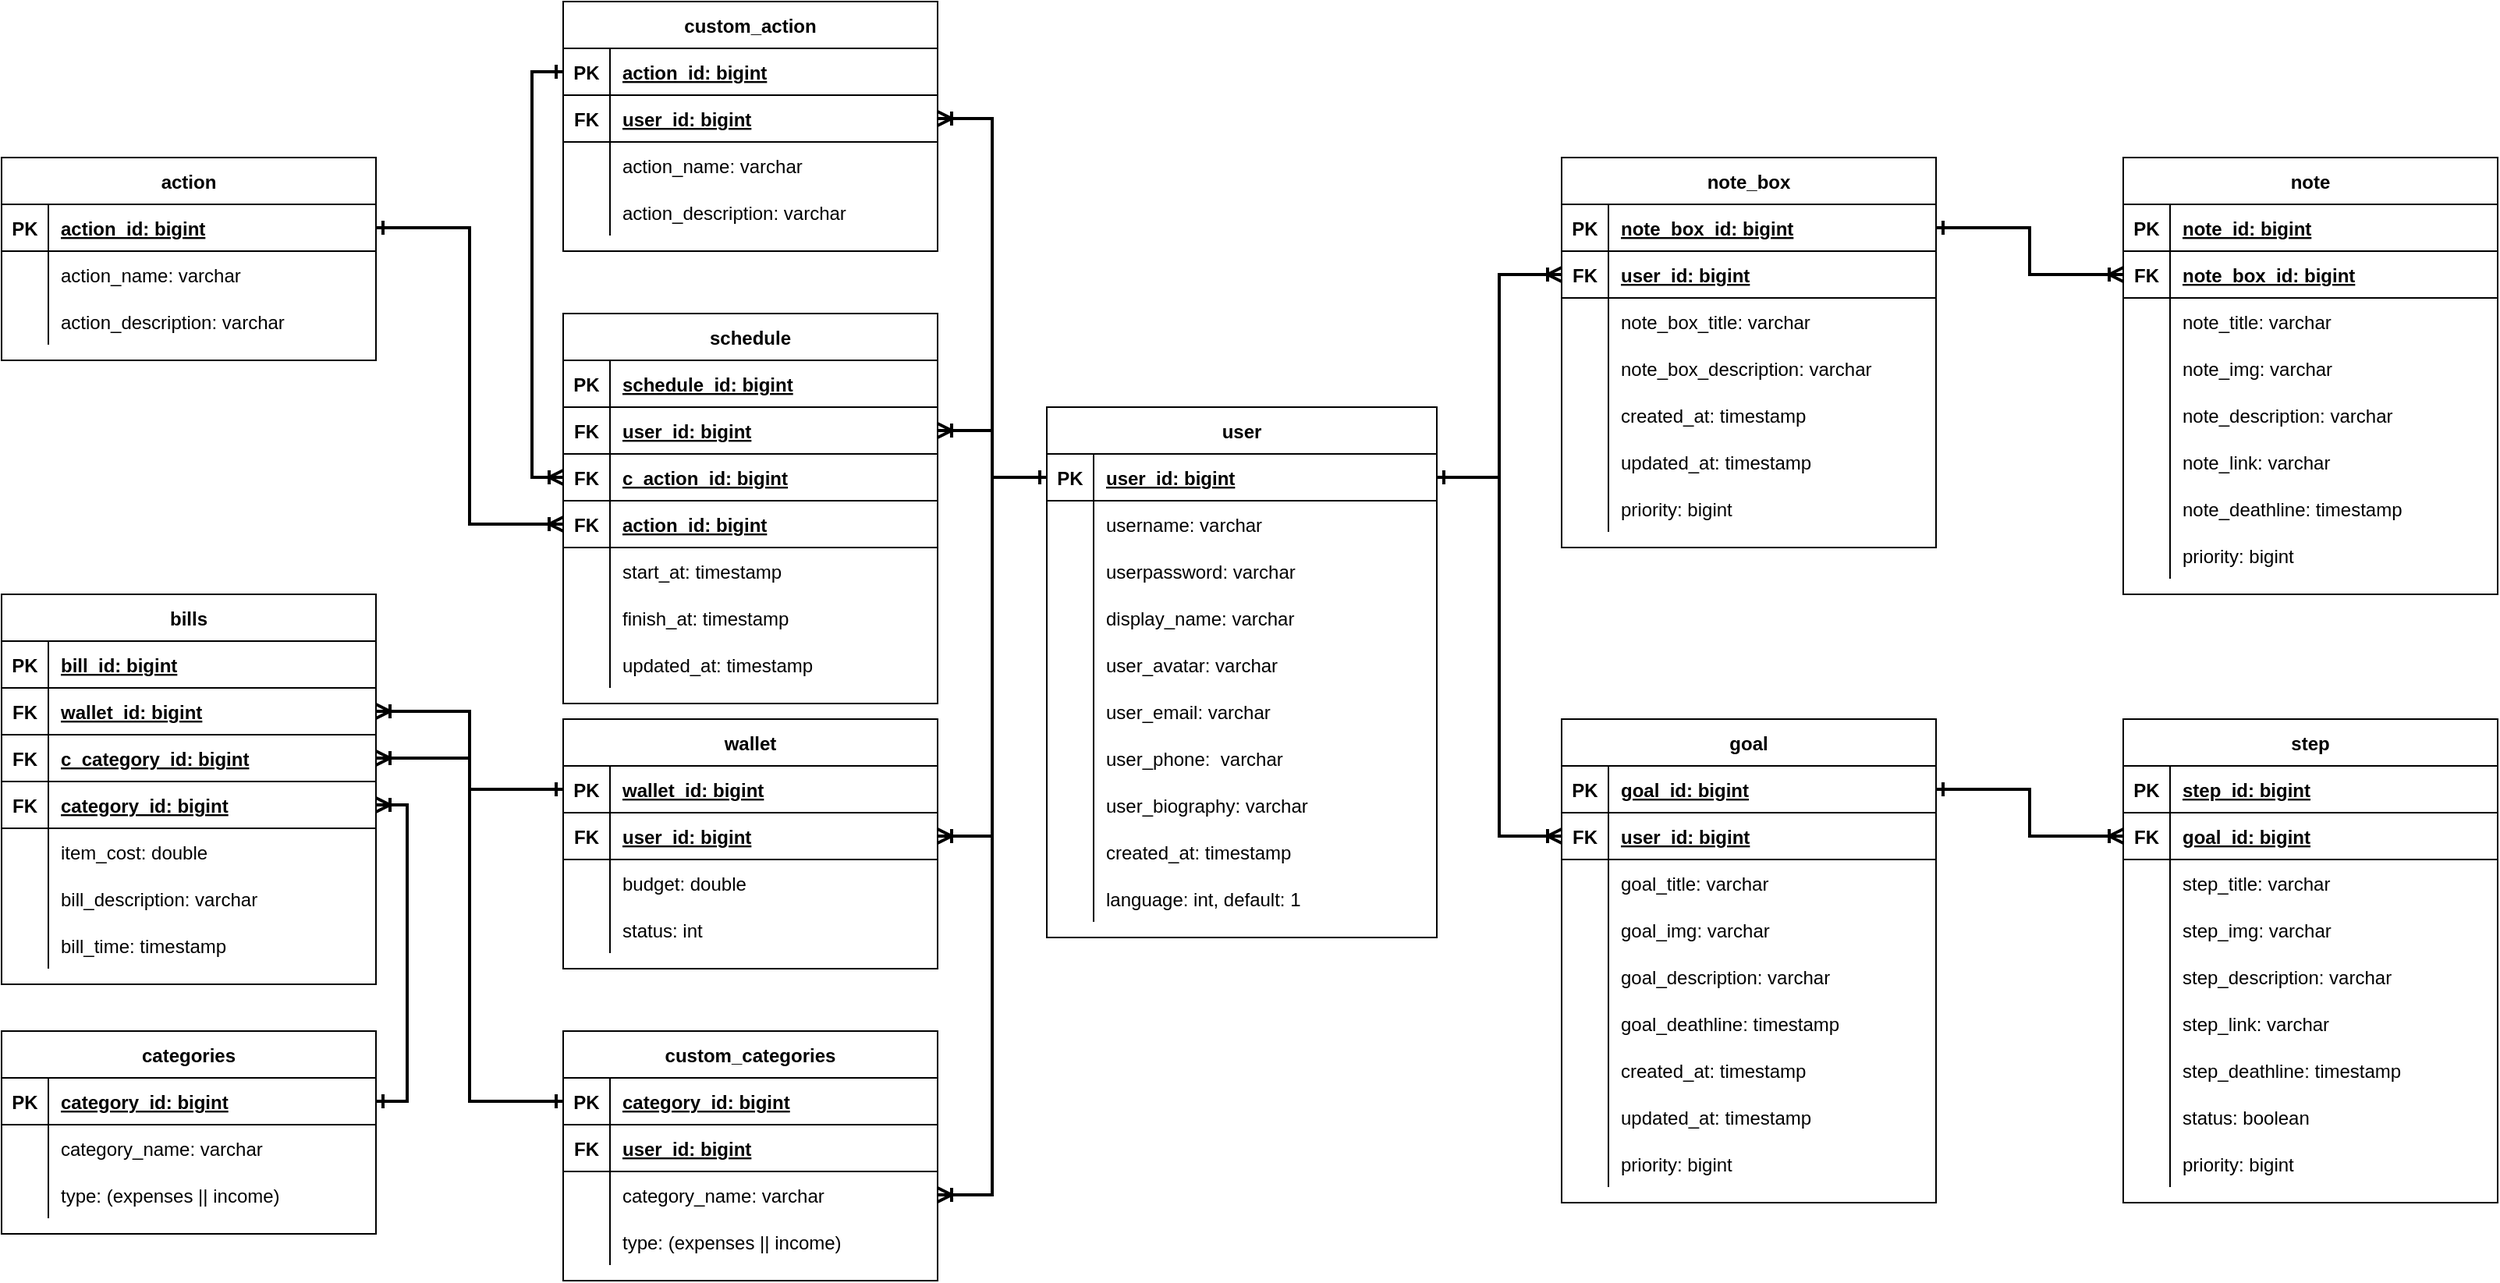 <mxfile version="20.3.0" type="device"><diagram id="R2lEEEUBdFMjLlhIrx00" name="Page-1"><mxGraphModel dx="172" dy="1631" grid="1" gridSize="10" guides="1" tooltips="1" connect="1" arrows="1" fold="1" page="1" pageScale="1" pageWidth="850" pageHeight="1100" math="0" shadow="0" extFonts="Permanent Marker^https://fonts.googleapis.com/css?family=Permanent+Marker"><root><mxCell id="0"/><mxCell id="1" parent="0"/><mxCell id="C-vyLk0tnHw3VtMMgP7b-2" value="note_box" style="shape=table;startSize=30;container=1;collapsible=1;childLayout=tableLayout;fixedRows=1;rowLines=0;fontStyle=1;align=center;resizeLast=1;" parent="1" vertex="1"><mxGeometry x="1880" width="240" height="250" as="geometry"/></mxCell><mxCell id="C-vyLk0tnHw3VtMMgP7b-3" value="" style="shape=partialRectangle;collapsible=0;dropTarget=0;pointerEvents=0;fillColor=none;points=[[0,0.5],[1,0.5]];portConstraint=eastwest;top=0;left=0;right=0;bottom=1;" parent="C-vyLk0tnHw3VtMMgP7b-2" vertex="1"><mxGeometry y="30" width="240" height="30" as="geometry"/></mxCell><mxCell id="C-vyLk0tnHw3VtMMgP7b-4" value="PK" style="shape=partialRectangle;overflow=hidden;connectable=0;fillColor=none;top=0;left=0;bottom=0;right=0;fontStyle=1;" parent="C-vyLk0tnHw3VtMMgP7b-3" vertex="1"><mxGeometry width="30" height="30" as="geometry"><mxRectangle width="30" height="30" as="alternateBounds"/></mxGeometry></mxCell><mxCell id="C-vyLk0tnHw3VtMMgP7b-5" value="note_box_id: bigint" style="shape=partialRectangle;overflow=hidden;connectable=0;fillColor=none;top=0;left=0;bottom=0;right=0;align=left;spacingLeft=6;fontStyle=5;" parent="C-vyLk0tnHw3VtMMgP7b-3" vertex="1"><mxGeometry x="30" width="210" height="30" as="geometry"><mxRectangle width="210" height="30" as="alternateBounds"/></mxGeometry></mxCell><mxCell id="HCzrO8k2j-bxvQqr_eq0-46" style="shape=partialRectangle;collapsible=0;dropTarget=0;pointerEvents=0;fillColor=none;points=[[0,0.5],[1,0.5]];portConstraint=eastwest;top=0;left=0;right=0;bottom=1;" parent="C-vyLk0tnHw3VtMMgP7b-2" vertex="1"><mxGeometry y="60" width="240" height="30" as="geometry"/></mxCell><mxCell id="HCzrO8k2j-bxvQqr_eq0-47" value="FK" style="shape=partialRectangle;overflow=hidden;connectable=0;fillColor=none;top=0;left=0;bottom=0;right=0;fontStyle=1;" parent="HCzrO8k2j-bxvQqr_eq0-46" vertex="1"><mxGeometry width="30" height="30" as="geometry"><mxRectangle width="30" height="30" as="alternateBounds"/></mxGeometry></mxCell><mxCell id="HCzrO8k2j-bxvQqr_eq0-48" value="user_id: bigint" style="shape=partialRectangle;overflow=hidden;connectable=0;fillColor=none;top=0;left=0;bottom=0;right=0;align=left;spacingLeft=6;fontStyle=5;" parent="HCzrO8k2j-bxvQqr_eq0-46" vertex="1"><mxGeometry x="30" width="210" height="30" as="geometry"><mxRectangle width="210" height="30" as="alternateBounds"/></mxGeometry></mxCell><mxCell id="cfgMD3ay7SPOWgiFG2ue-29" value="" style="shape=tableRow;horizontal=0;startSize=0;swimlaneHead=0;swimlaneBody=0;fillColor=none;collapsible=0;dropTarget=0;points=[[0,0.5],[1,0.5]];portConstraint=eastwest;top=0;left=0;right=0;bottom=0;" parent="C-vyLk0tnHw3VtMMgP7b-2" vertex="1"><mxGeometry y="90" width="240" height="30" as="geometry"/></mxCell><mxCell id="cfgMD3ay7SPOWgiFG2ue-30" value="" style="shape=partialRectangle;connectable=0;fillColor=none;top=0;left=0;bottom=0;right=0;editable=1;overflow=hidden;" parent="cfgMD3ay7SPOWgiFG2ue-29" vertex="1"><mxGeometry width="30" height="30" as="geometry"><mxRectangle width="30" height="30" as="alternateBounds"/></mxGeometry></mxCell><mxCell id="cfgMD3ay7SPOWgiFG2ue-31" value="note_box_title: varchar" style="shape=partialRectangle;connectable=0;fillColor=none;top=0;left=0;bottom=0;right=0;align=left;spacingLeft=6;overflow=hidden;" parent="cfgMD3ay7SPOWgiFG2ue-29" vertex="1"><mxGeometry x="30" width="210" height="30" as="geometry"><mxRectangle width="210" height="30" as="alternateBounds"/></mxGeometry></mxCell><mxCell id="C-vyLk0tnHw3VtMMgP7b-9" value="" style="shape=partialRectangle;collapsible=0;dropTarget=0;pointerEvents=0;fillColor=none;points=[[0,0.5],[1,0.5]];portConstraint=eastwest;top=0;left=0;right=0;bottom=0;" parent="C-vyLk0tnHw3VtMMgP7b-2" vertex="1"><mxGeometry y="120" width="240" height="30" as="geometry"/></mxCell><mxCell id="C-vyLk0tnHw3VtMMgP7b-10" value="" style="shape=partialRectangle;overflow=hidden;connectable=0;fillColor=none;top=0;left=0;bottom=0;right=0;" parent="C-vyLk0tnHw3VtMMgP7b-9" vertex="1"><mxGeometry width="30" height="30" as="geometry"><mxRectangle width="30" height="30" as="alternateBounds"/></mxGeometry></mxCell><mxCell id="C-vyLk0tnHw3VtMMgP7b-11" value="note_box_description: varchar" style="shape=partialRectangle;overflow=hidden;connectable=0;fillColor=none;top=0;left=0;bottom=0;right=0;align=left;spacingLeft=6;" parent="C-vyLk0tnHw3VtMMgP7b-9" vertex="1"><mxGeometry x="30" width="210" height="30" as="geometry"><mxRectangle width="210" height="30" as="alternateBounds"/></mxGeometry></mxCell><mxCell id="HCzrO8k2j-bxvQqr_eq0-1" style="shape=partialRectangle;collapsible=0;dropTarget=0;pointerEvents=0;fillColor=none;points=[[0,0.5],[1,0.5]];portConstraint=eastwest;top=0;left=0;right=0;bottom=0;" parent="C-vyLk0tnHw3VtMMgP7b-2" vertex="1"><mxGeometry y="150" width="240" height="30" as="geometry"/></mxCell><mxCell id="HCzrO8k2j-bxvQqr_eq0-2" style="shape=partialRectangle;overflow=hidden;connectable=0;fillColor=none;top=0;left=0;bottom=0;right=0;" parent="HCzrO8k2j-bxvQqr_eq0-1" vertex="1"><mxGeometry width="30" height="30" as="geometry"><mxRectangle width="30" height="30" as="alternateBounds"/></mxGeometry></mxCell><mxCell id="HCzrO8k2j-bxvQqr_eq0-3" value="created_at: timestamp" style="shape=partialRectangle;overflow=hidden;connectable=0;fillColor=none;top=0;left=0;bottom=0;right=0;align=left;spacingLeft=6;" parent="HCzrO8k2j-bxvQqr_eq0-1" vertex="1"><mxGeometry x="30" width="210" height="30" as="geometry"><mxRectangle width="210" height="30" as="alternateBounds"/></mxGeometry></mxCell><mxCell id="HCzrO8k2j-bxvQqr_eq0-50" style="shape=partialRectangle;collapsible=0;dropTarget=0;pointerEvents=0;fillColor=none;points=[[0,0.5],[1,0.5]];portConstraint=eastwest;top=0;left=0;right=0;bottom=0;" parent="C-vyLk0tnHw3VtMMgP7b-2" vertex="1"><mxGeometry y="180" width="240" height="30" as="geometry"/></mxCell><mxCell id="HCzrO8k2j-bxvQqr_eq0-51" style="shape=partialRectangle;overflow=hidden;connectable=0;fillColor=none;top=0;left=0;bottom=0;right=0;" parent="HCzrO8k2j-bxvQqr_eq0-50" vertex="1"><mxGeometry width="30" height="30" as="geometry"><mxRectangle width="30" height="30" as="alternateBounds"/></mxGeometry></mxCell><mxCell id="HCzrO8k2j-bxvQqr_eq0-52" value="updated_at: timestamp" style="shape=partialRectangle;overflow=hidden;connectable=0;fillColor=none;top=0;left=0;bottom=0;right=0;align=left;spacingLeft=6;" parent="HCzrO8k2j-bxvQqr_eq0-50" vertex="1"><mxGeometry x="30" width="210" height="30" as="geometry"><mxRectangle width="210" height="30" as="alternateBounds"/></mxGeometry></mxCell><mxCell id="HCzrO8k2j-bxvQqr_eq0-53" style="shape=partialRectangle;collapsible=0;dropTarget=0;pointerEvents=0;fillColor=none;points=[[0,0.5],[1,0.5]];portConstraint=eastwest;top=0;left=0;right=0;bottom=0;" parent="C-vyLk0tnHw3VtMMgP7b-2" vertex="1"><mxGeometry y="210" width="240" height="30" as="geometry"/></mxCell><mxCell id="HCzrO8k2j-bxvQqr_eq0-54" style="shape=partialRectangle;overflow=hidden;connectable=0;fillColor=none;top=0;left=0;bottom=0;right=0;" parent="HCzrO8k2j-bxvQqr_eq0-53" vertex="1"><mxGeometry width="30" height="30" as="geometry"><mxRectangle width="30" height="30" as="alternateBounds"/></mxGeometry></mxCell><mxCell id="HCzrO8k2j-bxvQqr_eq0-55" value="priority: bigint" style="shape=partialRectangle;overflow=hidden;connectable=0;fillColor=none;top=0;left=0;bottom=0;right=0;align=left;spacingLeft=6;" parent="HCzrO8k2j-bxvQqr_eq0-53" vertex="1"><mxGeometry x="30" width="210" height="30" as="geometry"><mxRectangle width="210" height="30" as="alternateBounds"/></mxGeometry></mxCell><mxCell id="C-vyLk0tnHw3VtMMgP7b-13" value="schedule" style="shape=table;startSize=30;container=1;collapsible=1;childLayout=tableLayout;fixedRows=1;rowLines=0;fontStyle=1;align=center;resizeLast=1;" parent="1" vertex="1"><mxGeometry x="1240" y="100" width="240" height="250" as="geometry"/></mxCell><mxCell id="C-vyLk0tnHw3VtMMgP7b-14" value="" style="shape=partialRectangle;collapsible=0;dropTarget=0;pointerEvents=0;fillColor=none;points=[[0,0.5],[1,0.5]];portConstraint=eastwest;top=0;left=0;right=0;bottom=1;" parent="C-vyLk0tnHw3VtMMgP7b-13" vertex="1"><mxGeometry y="30" width="240" height="30" as="geometry"/></mxCell><mxCell id="C-vyLk0tnHw3VtMMgP7b-15" value="PK" style="shape=partialRectangle;overflow=hidden;connectable=0;fillColor=none;top=0;left=0;bottom=0;right=0;fontStyle=1;" parent="C-vyLk0tnHw3VtMMgP7b-14" vertex="1"><mxGeometry width="30" height="30" as="geometry"><mxRectangle width="30" height="30" as="alternateBounds"/></mxGeometry></mxCell><mxCell id="C-vyLk0tnHw3VtMMgP7b-16" value="schedule_id: bigint" style="shape=partialRectangle;overflow=hidden;connectable=0;fillColor=none;top=0;left=0;bottom=0;right=0;align=left;spacingLeft=6;fontStyle=5;" parent="C-vyLk0tnHw3VtMMgP7b-14" vertex="1"><mxGeometry x="30" width="210" height="30" as="geometry"><mxRectangle width="210" height="30" as="alternateBounds"/></mxGeometry></mxCell><mxCell id="IuGWyU5q-o1Tj7A-1hA7-33" style="shape=partialRectangle;collapsible=0;dropTarget=0;pointerEvents=0;fillColor=none;points=[[0,0.5],[1,0.5]];portConstraint=eastwest;top=0;left=0;right=0;bottom=1;" parent="C-vyLk0tnHw3VtMMgP7b-13" vertex="1"><mxGeometry y="60" width="240" height="30" as="geometry"/></mxCell><mxCell id="IuGWyU5q-o1Tj7A-1hA7-34" value="FK" style="shape=partialRectangle;overflow=hidden;connectable=0;fillColor=none;top=0;left=0;bottom=0;right=0;fontStyle=1;" parent="IuGWyU5q-o1Tj7A-1hA7-33" vertex="1"><mxGeometry width="30" height="30" as="geometry"><mxRectangle width="30" height="30" as="alternateBounds"/></mxGeometry></mxCell><mxCell id="IuGWyU5q-o1Tj7A-1hA7-35" value="user_id: bigint" style="shape=partialRectangle;overflow=hidden;connectable=0;fillColor=none;top=0;left=0;bottom=0;right=0;align=left;spacingLeft=6;fontStyle=5;" parent="IuGWyU5q-o1Tj7A-1hA7-33" vertex="1"><mxGeometry x="30" width="210" height="30" as="geometry"><mxRectangle width="210" height="30" as="alternateBounds"/></mxGeometry></mxCell><mxCell id="IuGWyU5q-o1Tj7A-1hA7-113" style="shape=partialRectangle;collapsible=0;dropTarget=0;pointerEvents=0;fillColor=none;points=[[0,0.5],[1,0.5]];portConstraint=eastwest;top=0;left=0;right=0;bottom=1;" parent="C-vyLk0tnHw3VtMMgP7b-13" vertex="1"><mxGeometry y="90" width="240" height="30" as="geometry"/></mxCell><mxCell id="IuGWyU5q-o1Tj7A-1hA7-114" value="FK" style="shape=partialRectangle;overflow=hidden;connectable=0;fillColor=none;top=0;left=0;bottom=0;right=0;fontStyle=1;" parent="IuGWyU5q-o1Tj7A-1hA7-113" vertex="1"><mxGeometry width="30" height="30" as="geometry"><mxRectangle width="30" height="30" as="alternateBounds"/></mxGeometry></mxCell><mxCell id="IuGWyU5q-o1Tj7A-1hA7-115" value="c_action_id: bigint" style="shape=partialRectangle;overflow=hidden;connectable=0;fillColor=none;top=0;left=0;bottom=0;right=0;align=left;spacingLeft=6;fontStyle=5;" parent="IuGWyU5q-o1Tj7A-1hA7-113" vertex="1"><mxGeometry x="30" width="210" height="30" as="geometry"><mxRectangle width="210" height="30" as="alternateBounds"/></mxGeometry></mxCell><mxCell id="IuGWyU5q-o1Tj7A-1hA7-107" style="shape=partialRectangle;collapsible=0;dropTarget=0;pointerEvents=0;fillColor=none;points=[[0,0.5],[1,0.5]];portConstraint=eastwest;top=0;left=0;right=0;bottom=1;" parent="C-vyLk0tnHw3VtMMgP7b-13" vertex="1"><mxGeometry y="120" width="240" height="30" as="geometry"/></mxCell><mxCell id="IuGWyU5q-o1Tj7A-1hA7-108" value="FK" style="shape=partialRectangle;overflow=hidden;connectable=0;fillColor=none;top=0;left=0;bottom=0;right=0;fontStyle=1;" parent="IuGWyU5q-o1Tj7A-1hA7-107" vertex="1"><mxGeometry width="30" height="30" as="geometry"><mxRectangle width="30" height="30" as="alternateBounds"/></mxGeometry></mxCell><mxCell id="IuGWyU5q-o1Tj7A-1hA7-109" value="action_id: bigint" style="shape=partialRectangle;overflow=hidden;connectable=0;fillColor=none;top=0;left=0;bottom=0;right=0;align=left;spacingLeft=6;fontStyle=5;" parent="IuGWyU5q-o1Tj7A-1hA7-107" vertex="1"><mxGeometry x="30" width="210" height="30" as="geometry"><mxRectangle width="210" height="30" as="alternateBounds"/></mxGeometry></mxCell><mxCell id="cfgMD3ay7SPOWgiFG2ue-35" value="" style="shape=tableRow;horizontal=0;startSize=0;swimlaneHead=0;swimlaneBody=0;fillColor=none;collapsible=0;dropTarget=0;points=[[0,0.5],[1,0.5]];portConstraint=eastwest;top=0;left=0;right=0;bottom=0;" parent="C-vyLk0tnHw3VtMMgP7b-13" vertex="1"><mxGeometry y="150" width="240" height="30" as="geometry"/></mxCell><mxCell id="cfgMD3ay7SPOWgiFG2ue-36" value="" style="shape=partialRectangle;connectable=0;fillColor=none;top=0;left=0;bottom=0;right=0;editable=1;overflow=hidden;" parent="cfgMD3ay7SPOWgiFG2ue-35" vertex="1"><mxGeometry width="30" height="30" as="geometry"><mxRectangle width="30" height="30" as="alternateBounds"/></mxGeometry></mxCell><mxCell id="cfgMD3ay7SPOWgiFG2ue-37" value="start_at: timestamp" style="shape=partialRectangle;connectable=0;fillColor=none;top=0;left=0;bottom=0;right=0;align=left;spacingLeft=6;overflow=hidden;" parent="cfgMD3ay7SPOWgiFG2ue-35" vertex="1"><mxGeometry x="30" width="210" height="30" as="geometry"><mxRectangle width="210" height="30" as="alternateBounds"/></mxGeometry></mxCell><mxCell id="cfgMD3ay7SPOWgiFG2ue-38" value="" style="shape=tableRow;horizontal=0;startSize=0;swimlaneHead=0;swimlaneBody=0;fillColor=none;collapsible=0;dropTarget=0;points=[[0,0.5],[1,0.5]];portConstraint=eastwest;top=0;left=0;right=0;bottom=0;" parent="C-vyLk0tnHw3VtMMgP7b-13" vertex="1"><mxGeometry y="180" width="240" height="30" as="geometry"/></mxCell><mxCell id="cfgMD3ay7SPOWgiFG2ue-39" value="" style="shape=partialRectangle;connectable=0;fillColor=none;top=0;left=0;bottom=0;right=0;editable=1;overflow=hidden;" parent="cfgMD3ay7SPOWgiFG2ue-38" vertex="1"><mxGeometry width="30" height="30" as="geometry"><mxRectangle width="30" height="30" as="alternateBounds"/></mxGeometry></mxCell><mxCell id="cfgMD3ay7SPOWgiFG2ue-40" value="finish_at: timestamp" style="shape=partialRectangle;connectable=0;fillColor=none;top=0;left=0;bottom=0;right=0;align=left;spacingLeft=6;overflow=hidden;" parent="cfgMD3ay7SPOWgiFG2ue-38" vertex="1"><mxGeometry x="30" width="210" height="30" as="geometry"><mxRectangle width="210" height="30" as="alternateBounds"/></mxGeometry></mxCell><mxCell id="IuGWyU5q-o1Tj7A-1hA7-104" style="shape=tableRow;horizontal=0;startSize=0;swimlaneHead=0;swimlaneBody=0;fillColor=none;collapsible=0;dropTarget=0;points=[[0,0.5],[1,0.5]];portConstraint=eastwest;top=0;left=0;right=0;bottom=0;" parent="C-vyLk0tnHw3VtMMgP7b-13" vertex="1"><mxGeometry y="210" width="240" height="30" as="geometry"/></mxCell><mxCell id="IuGWyU5q-o1Tj7A-1hA7-105" style="shape=partialRectangle;connectable=0;fillColor=none;top=0;left=0;bottom=0;right=0;editable=1;overflow=hidden;" parent="IuGWyU5q-o1Tj7A-1hA7-104" vertex="1"><mxGeometry width="30" height="30" as="geometry"><mxRectangle width="30" height="30" as="alternateBounds"/></mxGeometry></mxCell><mxCell id="IuGWyU5q-o1Tj7A-1hA7-106" value="updated_at: timestamp" style="shape=partialRectangle;connectable=0;fillColor=none;top=0;left=0;bottom=0;right=0;align=left;spacingLeft=6;overflow=hidden;" parent="IuGWyU5q-o1Tj7A-1hA7-104" vertex="1"><mxGeometry x="30" width="210" height="30" as="geometry"><mxRectangle width="210" height="30" as="alternateBounds"/></mxGeometry></mxCell><mxCell id="C-vyLk0tnHw3VtMMgP7b-23" value="user" style="shape=table;startSize=30;container=1;collapsible=1;childLayout=tableLayout;fixedRows=1;rowLines=0;fontStyle=1;align=center;resizeLast=1;" parent="1" vertex="1"><mxGeometry x="1550" y="160" width="250" height="340" as="geometry"/></mxCell><mxCell id="C-vyLk0tnHw3VtMMgP7b-24" value="" style="shape=partialRectangle;collapsible=0;dropTarget=0;pointerEvents=0;fillColor=none;points=[[0,0.5],[1,0.5]];portConstraint=eastwest;top=0;left=0;right=0;bottom=1;" parent="C-vyLk0tnHw3VtMMgP7b-23" vertex="1"><mxGeometry y="30" width="250" height="30" as="geometry"/></mxCell><mxCell id="C-vyLk0tnHw3VtMMgP7b-25" value="PK" style="shape=partialRectangle;overflow=hidden;connectable=0;fillColor=none;top=0;left=0;bottom=0;right=0;fontStyle=1;" parent="C-vyLk0tnHw3VtMMgP7b-24" vertex="1"><mxGeometry width="30" height="30" as="geometry"><mxRectangle width="30" height="30" as="alternateBounds"/></mxGeometry></mxCell><mxCell id="C-vyLk0tnHw3VtMMgP7b-26" value="user_id: bigint" style="shape=partialRectangle;overflow=hidden;connectable=0;fillColor=none;top=0;left=0;bottom=0;right=0;align=left;spacingLeft=6;fontStyle=5;" parent="C-vyLk0tnHw3VtMMgP7b-24" vertex="1"><mxGeometry x="30" width="220" height="30" as="geometry"><mxRectangle width="220" height="30" as="alternateBounds"/></mxGeometry></mxCell><mxCell id="C-vyLk0tnHw3VtMMgP7b-27" value="" style="shape=partialRectangle;collapsible=0;dropTarget=0;pointerEvents=0;fillColor=none;points=[[0,0.5],[1,0.5]];portConstraint=eastwest;top=0;left=0;right=0;bottom=0;" parent="C-vyLk0tnHw3VtMMgP7b-23" vertex="1"><mxGeometry y="60" width="250" height="30" as="geometry"/></mxCell><mxCell id="C-vyLk0tnHw3VtMMgP7b-28" value="" style="shape=partialRectangle;overflow=hidden;connectable=0;fillColor=none;top=0;left=0;bottom=0;right=0;" parent="C-vyLk0tnHw3VtMMgP7b-27" vertex="1"><mxGeometry width="30" height="30" as="geometry"><mxRectangle width="30" height="30" as="alternateBounds"/></mxGeometry></mxCell><mxCell id="C-vyLk0tnHw3VtMMgP7b-29" value="username: varchar" style="shape=partialRectangle;overflow=hidden;connectable=0;fillColor=none;top=0;left=0;bottom=0;right=0;align=left;spacingLeft=6;" parent="C-vyLk0tnHw3VtMMgP7b-27" vertex="1"><mxGeometry x="30" width="220" height="30" as="geometry"><mxRectangle width="220" height="30" as="alternateBounds"/></mxGeometry></mxCell><mxCell id="cfgMD3ay7SPOWgiFG2ue-1" value="" style="shape=tableRow;horizontal=0;startSize=0;swimlaneHead=0;swimlaneBody=0;fillColor=none;collapsible=0;dropTarget=0;points=[[0,0.5],[1,0.5]];portConstraint=eastwest;top=0;left=0;right=0;bottom=0;" parent="C-vyLk0tnHw3VtMMgP7b-23" vertex="1"><mxGeometry y="90" width="250" height="30" as="geometry"/></mxCell><mxCell id="cfgMD3ay7SPOWgiFG2ue-2" value="" style="shape=partialRectangle;connectable=0;fillColor=none;top=0;left=0;bottom=0;right=0;editable=1;overflow=hidden;" parent="cfgMD3ay7SPOWgiFG2ue-1" vertex="1"><mxGeometry width="30" height="30" as="geometry"><mxRectangle width="30" height="30" as="alternateBounds"/></mxGeometry></mxCell><mxCell id="cfgMD3ay7SPOWgiFG2ue-3" value="userpassword: varchar" style="shape=partialRectangle;connectable=0;fillColor=none;top=0;left=0;bottom=0;right=0;align=left;spacingLeft=6;overflow=hidden;" parent="cfgMD3ay7SPOWgiFG2ue-1" vertex="1"><mxGeometry x="30" width="220" height="30" as="geometry"><mxRectangle width="220" height="30" as="alternateBounds"/></mxGeometry></mxCell><mxCell id="cfgMD3ay7SPOWgiFG2ue-4" value="" style="shape=tableRow;horizontal=0;startSize=0;swimlaneHead=0;swimlaneBody=0;fillColor=none;collapsible=0;dropTarget=0;points=[[0,0.5],[1,0.5]];portConstraint=eastwest;top=0;left=0;right=0;bottom=0;" parent="C-vyLk0tnHw3VtMMgP7b-23" vertex="1"><mxGeometry y="120" width="250" height="30" as="geometry"/></mxCell><mxCell id="cfgMD3ay7SPOWgiFG2ue-5" value="" style="shape=partialRectangle;connectable=0;fillColor=none;top=0;left=0;bottom=0;right=0;editable=1;overflow=hidden;" parent="cfgMD3ay7SPOWgiFG2ue-4" vertex="1"><mxGeometry width="30" height="30" as="geometry"><mxRectangle width="30" height="30" as="alternateBounds"/></mxGeometry></mxCell><mxCell id="cfgMD3ay7SPOWgiFG2ue-6" value="display_name: varchar" style="shape=partialRectangle;connectable=0;fillColor=none;top=0;left=0;bottom=0;right=0;align=left;spacingLeft=6;overflow=hidden;" parent="cfgMD3ay7SPOWgiFG2ue-4" vertex="1"><mxGeometry x="30" width="220" height="30" as="geometry"><mxRectangle width="220" height="30" as="alternateBounds"/></mxGeometry></mxCell><mxCell id="cfgMD3ay7SPOWgiFG2ue-7" value="" style="shape=tableRow;horizontal=0;startSize=0;swimlaneHead=0;swimlaneBody=0;fillColor=none;collapsible=0;dropTarget=0;points=[[0,0.5],[1,0.5]];portConstraint=eastwest;top=0;left=0;right=0;bottom=0;" parent="C-vyLk0tnHw3VtMMgP7b-23" vertex="1"><mxGeometry y="150" width="250" height="30" as="geometry"/></mxCell><mxCell id="cfgMD3ay7SPOWgiFG2ue-8" value="" style="shape=partialRectangle;connectable=0;fillColor=none;top=0;left=0;bottom=0;right=0;editable=1;overflow=hidden;" parent="cfgMD3ay7SPOWgiFG2ue-7" vertex="1"><mxGeometry width="30" height="30" as="geometry"><mxRectangle width="30" height="30" as="alternateBounds"/></mxGeometry></mxCell><mxCell id="cfgMD3ay7SPOWgiFG2ue-9" value="user_avatar: varchar" style="shape=partialRectangle;connectable=0;fillColor=none;top=0;left=0;bottom=0;right=0;align=left;spacingLeft=6;overflow=hidden;" parent="cfgMD3ay7SPOWgiFG2ue-7" vertex="1"><mxGeometry x="30" width="220" height="30" as="geometry"><mxRectangle width="220" height="30" as="alternateBounds"/></mxGeometry></mxCell><mxCell id="cfgMD3ay7SPOWgiFG2ue-14" value="" style="shape=tableRow;horizontal=0;startSize=0;swimlaneHead=0;swimlaneBody=0;fillColor=none;collapsible=0;dropTarget=0;points=[[0,0.5],[1,0.5]];portConstraint=eastwest;top=0;left=0;right=0;bottom=0;" parent="C-vyLk0tnHw3VtMMgP7b-23" vertex="1"><mxGeometry y="180" width="250" height="30" as="geometry"/></mxCell><mxCell id="cfgMD3ay7SPOWgiFG2ue-15" value="" style="shape=partialRectangle;connectable=0;fillColor=none;top=0;left=0;bottom=0;right=0;editable=1;overflow=hidden;" parent="cfgMD3ay7SPOWgiFG2ue-14" vertex="1"><mxGeometry width="30" height="30" as="geometry"><mxRectangle width="30" height="30" as="alternateBounds"/></mxGeometry></mxCell><mxCell id="cfgMD3ay7SPOWgiFG2ue-16" value="user_email: varchar" style="shape=partialRectangle;connectable=0;fillColor=none;top=0;left=0;bottom=0;right=0;align=left;spacingLeft=6;overflow=hidden;" parent="cfgMD3ay7SPOWgiFG2ue-14" vertex="1"><mxGeometry x="30" width="220" height="30" as="geometry"><mxRectangle width="220" height="30" as="alternateBounds"/></mxGeometry></mxCell><mxCell id="cfgMD3ay7SPOWgiFG2ue-17" value="" style="shape=tableRow;horizontal=0;startSize=0;swimlaneHead=0;swimlaneBody=0;fillColor=none;collapsible=0;dropTarget=0;points=[[0,0.5],[1,0.5]];portConstraint=eastwest;top=0;left=0;right=0;bottom=0;" parent="C-vyLk0tnHw3VtMMgP7b-23" vertex="1"><mxGeometry y="210" width="250" height="30" as="geometry"/></mxCell><mxCell id="cfgMD3ay7SPOWgiFG2ue-18" value="" style="shape=partialRectangle;connectable=0;fillColor=none;top=0;left=0;bottom=0;right=0;editable=1;overflow=hidden;" parent="cfgMD3ay7SPOWgiFG2ue-17" vertex="1"><mxGeometry width="30" height="30" as="geometry"><mxRectangle width="30" height="30" as="alternateBounds"/></mxGeometry></mxCell><mxCell id="cfgMD3ay7SPOWgiFG2ue-19" value="user_phone:  varchar" style="shape=partialRectangle;connectable=0;fillColor=none;top=0;left=0;bottom=0;right=0;align=left;spacingLeft=6;overflow=hidden;" parent="cfgMD3ay7SPOWgiFG2ue-17" vertex="1"><mxGeometry x="30" width="220" height="30" as="geometry"><mxRectangle width="220" height="30" as="alternateBounds"/></mxGeometry></mxCell><mxCell id="cfgMD3ay7SPOWgiFG2ue-20" value="" style="shape=tableRow;horizontal=0;startSize=0;swimlaneHead=0;swimlaneBody=0;fillColor=none;collapsible=0;dropTarget=0;points=[[0,0.5],[1,0.5]];portConstraint=eastwest;top=0;left=0;right=0;bottom=0;" parent="C-vyLk0tnHw3VtMMgP7b-23" vertex="1"><mxGeometry y="240" width="250" height="30" as="geometry"/></mxCell><mxCell id="cfgMD3ay7SPOWgiFG2ue-21" value="" style="shape=partialRectangle;connectable=0;fillColor=none;top=0;left=0;bottom=0;right=0;editable=1;overflow=hidden;" parent="cfgMD3ay7SPOWgiFG2ue-20" vertex="1"><mxGeometry width="30" height="30" as="geometry"><mxRectangle width="30" height="30" as="alternateBounds"/></mxGeometry></mxCell><mxCell id="cfgMD3ay7SPOWgiFG2ue-22" value="user_biography: varchar" style="shape=partialRectangle;connectable=0;fillColor=none;top=0;left=0;bottom=0;right=0;align=left;spacingLeft=6;overflow=hidden;" parent="cfgMD3ay7SPOWgiFG2ue-20" vertex="1"><mxGeometry x="30" width="220" height="30" as="geometry"><mxRectangle width="220" height="30" as="alternateBounds"/></mxGeometry></mxCell><mxCell id="cfgMD3ay7SPOWgiFG2ue-23" value="" style="shape=tableRow;horizontal=0;startSize=0;swimlaneHead=0;swimlaneBody=0;fillColor=none;collapsible=0;dropTarget=0;points=[[0,0.5],[1,0.5]];portConstraint=eastwest;top=0;left=0;right=0;bottom=0;" parent="C-vyLk0tnHw3VtMMgP7b-23" vertex="1"><mxGeometry y="270" width="250" height="30" as="geometry"/></mxCell><mxCell id="cfgMD3ay7SPOWgiFG2ue-24" value="" style="shape=partialRectangle;connectable=0;fillColor=none;top=0;left=0;bottom=0;right=0;editable=1;overflow=hidden;" parent="cfgMD3ay7SPOWgiFG2ue-23" vertex="1"><mxGeometry width="30" height="30" as="geometry"><mxRectangle width="30" height="30" as="alternateBounds"/></mxGeometry></mxCell><mxCell id="cfgMD3ay7SPOWgiFG2ue-25" value="created_at: timestamp  " style="shape=partialRectangle;connectable=0;fillColor=none;top=0;left=0;bottom=0;right=0;align=left;spacingLeft=6;overflow=hidden;" parent="cfgMD3ay7SPOWgiFG2ue-23" vertex="1"><mxGeometry x="30" width="220" height="30" as="geometry"><mxRectangle width="220" height="30" as="alternateBounds"/></mxGeometry></mxCell><mxCell id="UBWYOBwiMqWcE2sqt-cd-1" value="" style="shape=tableRow;horizontal=0;startSize=0;swimlaneHead=0;swimlaneBody=0;fillColor=none;collapsible=0;dropTarget=0;points=[[0,0.5],[1,0.5]];portConstraint=eastwest;top=0;left=0;right=0;bottom=0;" parent="C-vyLk0tnHw3VtMMgP7b-23" vertex="1"><mxGeometry y="300" width="250" height="30" as="geometry"/></mxCell><mxCell id="UBWYOBwiMqWcE2sqt-cd-2" value="" style="shape=partialRectangle;connectable=0;fillColor=none;top=0;left=0;bottom=0;right=0;editable=1;overflow=hidden;" parent="UBWYOBwiMqWcE2sqt-cd-1" vertex="1"><mxGeometry width="30" height="30" as="geometry"><mxRectangle width="30" height="30" as="alternateBounds"/></mxGeometry></mxCell><mxCell id="UBWYOBwiMqWcE2sqt-cd-3" value="language: int, default: 1" style="shape=partialRectangle;connectable=0;fillColor=none;top=0;left=0;bottom=0;right=0;align=left;spacingLeft=6;overflow=hidden;" parent="UBWYOBwiMqWcE2sqt-cd-1" vertex="1"><mxGeometry x="30" width="220" height="30" as="geometry"><mxRectangle width="220" height="30" as="alternateBounds"/></mxGeometry></mxCell><mxCell id="cfgMD3ay7SPOWgiFG2ue-42" value="goal" style="shape=table;startSize=30;container=1;collapsible=1;childLayout=tableLayout;fixedRows=1;rowLines=0;fontStyle=1;align=center;resizeLast=1;" parent="1" vertex="1"><mxGeometry x="1880" y="360" width="240" height="310" as="geometry"/></mxCell><mxCell id="cfgMD3ay7SPOWgiFG2ue-43" value="" style="shape=tableRow;horizontal=0;startSize=0;swimlaneHead=0;swimlaneBody=0;fillColor=none;collapsible=0;dropTarget=0;points=[[0,0.5],[1,0.5]];portConstraint=eastwest;top=0;left=0;right=0;bottom=1;" parent="cfgMD3ay7SPOWgiFG2ue-42" vertex="1"><mxGeometry y="30" width="240" height="30" as="geometry"/></mxCell><mxCell id="cfgMD3ay7SPOWgiFG2ue-44" value="PK" style="shape=partialRectangle;connectable=0;fillColor=none;top=0;left=0;bottom=0;right=0;fontStyle=1;overflow=hidden;" parent="cfgMD3ay7SPOWgiFG2ue-43" vertex="1"><mxGeometry width="30" height="30" as="geometry"><mxRectangle width="30" height="30" as="alternateBounds"/></mxGeometry></mxCell><mxCell id="cfgMD3ay7SPOWgiFG2ue-45" value="goal_id: bigint" style="shape=partialRectangle;connectable=0;fillColor=none;top=0;left=0;bottom=0;right=0;align=left;spacingLeft=6;fontStyle=5;overflow=hidden;" parent="cfgMD3ay7SPOWgiFG2ue-43" vertex="1"><mxGeometry x="30" width="210" height="30" as="geometry"><mxRectangle width="210" height="30" as="alternateBounds"/></mxGeometry></mxCell><mxCell id="HCzrO8k2j-bxvQqr_eq0-120" style="shape=tableRow;horizontal=0;startSize=0;swimlaneHead=0;swimlaneBody=0;fillColor=none;collapsible=0;dropTarget=0;points=[[0,0.5],[1,0.5]];portConstraint=eastwest;top=0;left=0;right=0;bottom=1;" parent="cfgMD3ay7SPOWgiFG2ue-42" vertex="1"><mxGeometry y="60" width="240" height="30" as="geometry"/></mxCell><mxCell id="HCzrO8k2j-bxvQqr_eq0-121" value="FK" style="shape=partialRectangle;connectable=0;fillColor=none;top=0;left=0;bottom=0;right=0;fontStyle=1;overflow=hidden;" parent="HCzrO8k2j-bxvQqr_eq0-120" vertex="1"><mxGeometry width="30" height="30" as="geometry"><mxRectangle width="30" height="30" as="alternateBounds"/></mxGeometry></mxCell><mxCell id="HCzrO8k2j-bxvQqr_eq0-122" value="user_id: bigint" style="shape=partialRectangle;connectable=0;fillColor=none;top=0;left=0;bottom=0;right=0;align=left;spacingLeft=6;fontStyle=5;overflow=hidden;" parent="HCzrO8k2j-bxvQqr_eq0-120" vertex="1"><mxGeometry x="30" width="210" height="30" as="geometry"><mxRectangle width="210" height="30" as="alternateBounds"/></mxGeometry></mxCell><mxCell id="cfgMD3ay7SPOWgiFG2ue-46" value="" style="shape=tableRow;horizontal=0;startSize=0;swimlaneHead=0;swimlaneBody=0;fillColor=none;collapsible=0;dropTarget=0;points=[[0,0.5],[1,0.5]];portConstraint=eastwest;top=0;left=0;right=0;bottom=0;" parent="cfgMD3ay7SPOWgiFG2ue-42" vertex="1"><mxGeometry y="90" width="240" height="30" as="geometry"/></mxCell><mxCell id="cfgMD3ay7SPOWgiFG2ue-47" value="" style="shape=partialRectangle;connectable=0;fillColor=none;top=0;left=0;bottom=0;right=0;editable=1;overflow=hidden;" parent="cfgMD3ay7SPOWgiFG2ue-46" vertex="1"><mxGeometry width="30" height="30" as="geometry"><mxRectangle width="30" height="30" as="alternateBounds"/></mxGeometry></mxCell><mxCell id="cfgMD3ay7SPOWgiFG2ue-48" value="goal_title: varchar" style="shape=partialRectangle;connectable=0;fillColor=none;top=0;left=0;bottom=0;right=0;align=left;spacingLeft=6;overflow=hidden;" parent="cfgMD3ay7SPOWgiFG2ue-46" vertex="1"><mxGeometry x="30" width="210" height="30" as="geometry"><mxRectangle width="210" height="30" as="alternateBounds"/></mxGeometry></mxCell><mxCell id="cfgMD3ay7SPOWgiFG2ue-70" value="" style="shape=tableRow;horizontal=0;startSize=0;swimlaneHead=0;swimlaneBody=0;fillColor=none;collapsible=0;dropTarget=0;points=[[0,0.5],[1,0.5]];portConstraint=eastwest;top=0;left=0;right=0;bottom=0;" parent="cfgMD3ay7SPOWgiFG2ue-42" vertex="1"><mxGeometry y="120" width="240" height="30" as="geometry"/></mxCell><mxCell id="cfgMD3ay7SPOWgiFG2ue-71" value="" style="shape=partialRectangle;connectable=0;fillColor=none;top=0;left=0;bottom=0;right=0;editable=1;overflow=hidden;" parent="cfgMD3ay7SPOWgiFG2ue-70" vertex="1"><mxGeometry width="30" height="30" as="geometry"><mxRectangle width="30" height="30" as="alternateBounds"/></mxGeometry></mxCell><mxCell id="cfgMD3ay7SPOWgiFG2ue-72" value="goal_img: varchar" style="shape=partialRectangle;connectable=0;fillColor=none;top=0;left=0;bottom=0;right=0;align=left;spacingLeft=6;overflow=hidden;" parent="cfgMD3ay7SPOWgiFG2ue-70" vertex="1"><mxGeometry x="30" width="210" height="30" as="geometry"><mxRectangle width="210" height="30" as="alternateBounds"/></mxGeometry></mxCell><mxCell id="HCzrO8k2j-bxvQqr_eq0-123" style="shape=tableRow;horizontal=0;startSize=0;swimlaneHead=0;swimlaneBody=0;fillColor=none;collapsible=0;dropTarget=0;points=[[0,0.5],[1,0.5]];portConstraint=eastwest;top=0;left=0;right=0;bottom=0;" parent="cfgMD3ay7SPOWgiFG2ue-42" vertex="1"><mxGeometry y="150" width="240" height="30" as="geometry"/></mxCell><mxCell id="HCzrO8k2j-bxvQqr_eq0-124" style="shape=partialRectangle;connectable=0;fillColor=none;top=0;left=0;bottom=0;right=0;editable=1;overflow=hidden;" parent="HCzrO8k2j-bxvQqr_eq0-123" vertex="1"><mxGeometry width="30" height="30" as="geometry"><mxRectangle width="30" height="30" as="alternateBounds"/></mxGeometry></mxCell><mxCell id="HCzrO8k2j-bxvQqr_eq0-125" value="goal_description: varchar" style="shape=partialRectangle;connectable=0;fillColor=none;top=0;left=0;bottom=0;right=0;align=left;spacingLeft=6;overflow=hidden;" parent="HCzrO8k2j-bxvQqr_eq0-123" vertex="1"><mxGeometry x="30" width="210" height="30" as="geometry"><mxRectangle width="210" height="30" as="alternateBounds"/></mxGeometry></mxCell><mxCell id="HCzrO8k2j-bxvQqr_eq0-135" style="shape=tableRow;horizontal=0;startSize=0;swimlaneHead=0;swimlaneBody=0;fillColor=none;collapsible=0;dropTarget=0;points=[[0,0.5],[1,0.5]];portConstraint=eastwest;top=0;left=0;right=0;bottom=0;" parent="cfgMD3ay7SPOWgiFG2ue-42" vertex="1"><mxGeometry y="180" width="240" height="30" as="geometry"/></mxCell><mxCell id="HCzrO8k2j-bxvQqr_eq0-136" style="shape=partialRectangle;connectable=0;fillColor=none;top=0;left=0;bottom=0;right=0;editable=1;overflow=hidden;" parent="HCzrO8k2j-bxvQqr_eq0-135" vertex="1"><mxGeometry width="30" height="30" as="geometry"><mxRectangle width="30" height="30" as="alternateBounds"/></mxGeometry></mxCell><mxCell id="HCzrO8k2j-bxvQqr_eq0-137" value="goal_deathline: timestamp" style="shape=partialRectangle;connectable=0;fillColor=none;top=0;left=0;bottom=0;right=0;align=left;spacingLeft=6;overflow=hidden;" parent="HCzrO8k2j-bxvQqr_eq0-135" vertex="1"><mxGeometry x="30" width="210" height="30" as="geometry"><mxRectangle width="210" height="30" as="alternateBounds"/></mxGeometry></mxCell><mxCell id="HCzrO8k2j-bxvQqr_eq0-126" style="shape=tableRow;horizontal=0;startSize=0;swimlaneHead=0;swimlaneBody=0;fillColor=none;collapsible=0;dropTarget=0;points=[[0,0.5],[1,0.5]];portConstraint=eastwest;top=0;left=0;right=0;bottom=0;" parent="cfgMD3ay7SPOWgiFG2ue-42" vertex="1"><mxGeometry y="210" width="240" height="30" as="geometry"/></mxCell><mxCell id="HCzrO8k2j-bxvQqr_eq0-127" style="shape=partialRectangle;connectable=0;fillColor=none;top=0;left=0;bottom=0;right=0;editable=1;overflow=hidden;" parent="HCzrO8k2j-bxvQqr_eq0-126" vertex="1"><mxGeometry width="30" height="30" as="geometry"><mxRectangle width="30" height="30" as="alternateBounds"/></mxGeometry></mxCell><mxCell id="HCzrO8k2j-bxvQqr_eq0-128" value="created_at: timestamp" style="shape=partialRectangle;connectable=0;fillColor=none;top=0;left=0;bottom=0;right=0;align=left;spacingLeft=6;overflow=hidden;" parent="HCzrO8k2j-bxvQqr_eq0-126" vertex="1"><mxGeometry x="30" width="210" height="30" as="geometry"><mxRectangle width="210" height="30" as="alternateBounds"/></mxGeometry></mxCell><mxCell id="HCzrO8k2j-bxvQqr_eq0-129" style="shape=tableRow;horizontal=0;startSize=0;swimlaneHead=0;swimlaneBody=0;fillColor=none;collapsible=0;dropTarget=0;points=[[0,0.5],[1,0.5]];portConstraint=eastwest;top=0;left=0;right=0;bottom=0;" parent="cfgMD3ay7SPOWgiFG2ue-42" vertex="1"><mxGeometry y="240" width="240" height="30" as="geometry"/></mxCell><mxCell id="HCzrO8k2j-bxvQqr_eq0-130" style="shape=partialRectangle;connectable=0;fillColor=none;top=0;left=0;bottom=0;right=0;editable=1;overflow=hidden;" parent="HCzrO8k2j-bxvQqr_eq0-129" vertex="1"><mxGeometry width="30" height="30" as="geometry"><mxRectangle width="30" height="30" as="alternateBounds"/></mxGeometry></mxCell><mxCell id="HCzrO8k2j-bxvQqr_eq0-131" value="updated_at: timestamp" style="shape=partialRectangle;connectable=0;fillColor=none;top=0;left=0;bottom=0;right=0;align=left;spacingLeft=6;overflow=hidden;" parent="HCzrO8k2j-bxvQqr_eq0-129" vertex="1"><mxGeometry x="30" width="210" height="30" as="geometry"><mxRectangle width="210" height="30" as="alternateBounds"/></mxGeometry></mxCell><mxCell id="HCzrO8k2j-bxvQqr_eq0-132" style="shape=tableRow;horizontal=0;startSize=0;swimlaneHead=0;swimlaneBody=0;fillColor=none;collapsible=0;dropTarget=0;points=[[0,0.5],[1,0.5]];portConstraint=eastwest;top=0;left=0;right=0;bottom=0;" parent="cfgMD3ay7SPOWgiFG2ue-42" vertex="1"><mxGeometry y="270" width="240" height="30" as="geometry"/></mxCell><mxCell id="HCzrO8k2j-bxvQqr_eq0-133" style="shape=partialRectangle;connectable=0;fillColor=none;top=0;left=0;bottom=0;right=0;editable=1;overflow=hidden;" parent="HCzrO8k2j-bxvQqr_eq0-132" vertex="1"><mxGeometry width="30" height="30" as="geometry"><mxRectangle width="30" height="30" as="alternateBounds"/></mxGeometry></mxCell><mxCell id="HCzrO8k2j-bxvQqr_eq0-134" value="priority: bigint" style="shape=partialRectangle;connectable=0;fillColor=none;top=0;left=0;bottom=0;right=0;align=left;spacingLeft=6;overflow=hidden;" parent="HCzrO8k2j-bxvQqr_eq0-132" vertex="1"><mxGeometry x="30" width="210" height="30" as="geometry"><mxRectangle width="210" height="30" as="alternateBounds"/></mxGeometry></mxCell><mxCell id="cfgMD3ay7SPOWgiFG2ue-56" value="step" style="shape=table;startSize=30;container=1;collapsible=1;childLayout=tableLayout;fixedRows=1;rowLines=0;fontStyle=1;align=center;resizeLast=1;" parent="1" vertex="1"><mxGeometry x="2240" y="360" width="240" height="310" as="geometry"/></mxCell><mxCell id="cfgMD3ay7SPOWgiFG2ue-57" value="" style="shape=tableRow;horizontal=0;startSize=0;swimlaneHead=0;swimlaneBody=0;fillColor=none;collapsible=0;dropTarget=0;points=[[0,0.5],[1,0.5]];portConstraint=eastwest;top=0;left=0;right=0;bottom=1;" parent="cfgMD3ay7SPOWgiFG2ue-56" vertex="1"><mxGeometry y="30" width="240" height="30" as="geometry"/></mxCell><mxCell id="cfgMD3ay7SPOWgiFG2ue-58" value="PK" style="shape=partialRectangle;connectable=0;fillColor=none;top=0;left=0;bottom=0;right=0;fontStyle=1;overflow=hidden;" parent="cfgMD3ay7SPOWgiFG2ue-57" vertex="1"><mxGeometry width="30" height="30" as="geometry"><mxRectangle width="30" height="30" as="alternateBounds"/></mxGeometry></mxCell><mxCell id="cfgMD3ay7SPOWgiFG2ue-59" value="step_id: bigint" style="shape=partialRectangle;connectable=0;fillColor=none;top=0;left=0;bottom=0;right=0;align=left;spacingLeft=6;fontStyle=5;overflow=hidden;" parent="cfgMD3ay7SPOWgiFG2ue-57" vertex="1"><mxGeometry x="30" width="210" height="30" as="geometry"><mxRectangle width="210" height="30" as="alternateBounds"/></mxGeometry></mxCell><mxCell id="HCzrO8k2j-bxvQqr_eq0-138" style="shape=tableRow;horizontal=0;startSize=0;swimlaneHead=0;swimlaneBody=0;fillColor=none;collapsible=0;dropTarget=0;points=[[0,0.5],[1,0.5]];portConstraint=eastwest;top=0;left=0;right=0;bottom=1;" parent="cfgMD3ay7SPOWgiFG2ue-56" vertex="1"><mxGeometry y="60" width="240" height="30" as="geometry"/></mxCell><mxCell id="HCzrO8k2j-bxvQqr_eq0-139" value="FK" style="shape=partialRectangle;connectable=0;fillColor=none;top=0;left=0;bottom=0;right=0;fontStyle=1;overflow=hidden;" parent="HCzrO8k2j-bxvQqr_eq0-138" vertex="1"><mxGeometry width="30" height="30" as="geometry"><mxRectangle width="30" height="30" as="alternateBounds"/></mxGeometry></mxCell><mxCell id="HCzrO8k2j-bxvQqr_eq0-140" value="goal_id: bigint" style="shape=partialRectangle;connectable=0;fillColor=none;top=0;left=0;bottom=0;right=0;align=left;spacingLeft=6;fontStyle=5;overflow=hidden;" parent="HCzrO8k2j-bxvQqr_eq0-138" vertex="1"><mxGeometry x="30" width="210" height="30" as="geometry"><mxRectangle width="210" height="30" as="alternateBounds"/></mxGeometry></mxCell><mxCell id="cfgMD3ay7SPOWgiFG2ue-60" value="" style="shape=tableRow;horizontal=0;startSize=0;swimlaneHead=0;swimlaneBody=0;fillColor=none;collapsible=0;dropTarget=0;points=[[0,0.5],[1,0.5]];portConstraint=eastwest;top=0;left=0;right=0;bottom=0;" parent="cfgMD3ay7SPOWgiFG2ue-56" vertex="1"><mxGeometry y="90" width="240" height="30" as="geometry"/></mxCell><mxCell id="cfgMD3ay7SPOWgiFG2ue-61" value="" style="shape=partialRectangle;connectable=0;fillColor=none;top=0;left=0;bottom=0;right=0;editable=1;overflow=hidden;" parent="cfgMD3ay7SPOWgiFG2ue-60" vertex="1"><mxGeometry width="30" height="30" as="geometry"><mxRectangle width="30" height="30" as="alternateBounds"/></mxGeometry></mxCell><mxCell id="cfgMD3ay7SPOWgiFG2ue-62" value="step_title: varchar" style="shape=partialRectangle;connectable=0;fillColor=none;top=0;left=0;bottom=0;right=0;align=left;spacingLeft=6;overflow=hidden;" parent="cfgMD3ay7SPOWgiFG2ue-60" vertex="1"><mxGeometry x="30" width="210" height="30" as="geometry"><mxRectangle width="210" height="30" as="alternateBounds"/></mxGeometry></mxCell><mxCell id="cfgMD3ay7SPOWgiFG2ue-63" value="" style="shape=tableRow;horizontal=0;startSize=0;swimlaneHead=0;swimlaneBody=0;fillColor=none;collapsible=0;dropTarget=0;points=[[0,0.5],[1,0.5]];portConstraint=eastwest;top=0;left=0;right=0;bottom=0;" parent="cfgMD3ay7SPOWgiFG2ue-56" vertex="1"><mxGeometry y="120" width="240" height="30" as="geometry"/></mxCell><mxCell id="cfgMD3ay7SPOWgiFG2ue-64" value="" style="shape=partialRectangle;connectable=0;fillColor=none;top=0;left=0;bottom=0;right=0;editable=1;overflow=hidden;" parent="cfgMD3ay7SPOWgiFG2ue-63" vertex="1"><mxGeometry width="30" height="30" as="geometry"><mxRectangle width="30" height="30" as="alternateBounds"/></mxGeometry></mxCell><mxCell id="cfgMD3ay7SPOWgiFG2ue-65" value="step_img: varchar" style="shape=partialRectangle;connectable=0;fillColor=none;top=0;left=0;bottom=0;right=0;align=left;spacingLeft=6;overflow=hidden;" parent="cfgMD3ay7SPOWgiFG2ue-63" vertex="1"><mxGeometry x="30" width="210" height="30" as="geometry"><mxRectangle width="210" height="30" as="alternateBounds"/></mxGeometry></mxCell><mxCell id="cfgMD3ay7SPOWgiFG2ue-66" value="" style="shape=tableRow;horizontal=0;startSize=0;swimlaneHead=0;swimlaneBody=0;fillColor=none;collapsible=0;dropTarget=0;points=[[0,0.5],[1,0.5]];portConstraint=eastwest;top=0;left=0;right=0;bottom=0;" parent="cfgMD3ay7SPOWgiFG2ue-56" vertex="1"><mxGeometry y="150" width="240" height="30" as="geometry"/></mxCell><mxCell id="cfgMD3ay7SPOWgiFG2ue-67" value="" style="shape=partialRectangle;connectable=0;fillColor=none;top=0;left=0;bottom=0;right=0;editable=1;overflow=hidden;" parent="cfgMD3ay7SPOWgiFG2ue-66" vertex="1"><mxGeometry width="30" height="30" as="geometry"><mxRectangle width="30" height="30" as="alternateBounds"/></mxGeometry></mxCell><mxCell id="cfgMD3ay7SPOWgiFG2ue-68" value="step_description: varchar" style="shape=partialRectangle;connectable=0;fillColor=none;top=0;left=0;bottom=0;right=0;align=left;spacingLeft=6;overflow=hidden;" parent="cfgMD3ay7SPOWgiFG2ue-66" vertex="1"><mxGeometry x="30" width="210" height="30" as="geometry"><mxRectangle width="210" height="30" as="alternateBounds"/></mxGeometry></mxCell><mxCell id="IuGWyU5q-o1Tj7A-1hA7-1" style="shape=tableRow;horizontal=0;startSize=0;swimlaneHead=0;swimlaneBody=0;fillColor=none;collapsible=0;dropTarget=0;points=[[0,0.5],[1,0.5]];portConstraint=eastwest;top=0;left=0;right=0;bottom=0;" parent="cfgMD3ay7SPOWgiFG2ue-56" vertex="1"><mxGeometry y="180" width="240" height="30" as="geometry"/></mxCell><mxCell id="IuGWyU5q-o1Tj7A-1hA7-2" style="shape=partialRectangle;connectable=0;fillColor=none;top=0;left=0;bottom=0;right=0;editable=1;overflow=hidden;" parent="IuGWyU5q-o1Tj7A-1hA7-1" vertex="1"><mxGeometry width="30" height="30" as="geometry"><mxRectangle width="30" height="30" as="alternateBounds"/></mxGeometry></mxCell><mxCell id="IuGWyU5q-o1Tj7A-1hA7-3" value="step_link: varchar" style="shape=partialRectangle;connectable=0;fillColor=none;top=0;left=0;bottom=0;right=0;align=left;spacingLeft=6;overflow=hidden;" parent="IuGWyU5q-o1Tj7A-1hA7-1" vertex="1"><mxGeometry x="30" width="210" height="30" as="geometry"><mxRectangle width="210" height="30" as="alternateBounds"/></mxGeometry></mxCell><mxCell id="IuGWyU5q-o1Tj7A-1hA7-4" style="shape=tableRow;horizontal=0;startSize=0;swimlaneHead=0;swimlaneBody=0;fillColor=none;collapsible=0;dropTarget=0;points=[[0,0.5],[1,0.5]];portConstraint=eastwest;top=0;left=0;right=0;bottom=0;" parent="cfgMD3ay7SPOWgiFG2ue-56" vertex="1"><mxGeometry y="210" width="240" height="30" as="geometry"/></mxCell><mxCell id="IuGWyU5q-o1Tj7A-1hA7-5" style="shape=partialRectangle;connectable=0;fillColor=none;top=0;left=0;bottom=0;right=0;editable=1;overflow=hidden;" parent="IuGWyU5q-o1Tj7A-1hA7-4" vertex="1"><mxGeometry width="30" height="30" as="geometry"><mxRectangle width="30" height="30" as="alternateBounds"/></mxGeometry></mxCell><mxCell id="IuGWyU5q-o1Tj7A-1hA7-6" value="step_deathline: timestamp" style="shape=partialRectangle;connectable=0;fillColor=none;top=0;left=0;bottom=0;right=0;align=left;spacingLeft=6;overflow=hidden;" parent="IuGWyU5q-o1Tj7A-1hA7-4" vertex="1"><mxGeometry x="30" width="210" height="30" as="geometry"><mxRectangle width="210" height="30" as="alternateBounds"/></mxGeometry></mxCell><mxCell id="IuGWyU5q-o1Tj7A-1hA7-10" style="shape=tableRow;horizontal=0;startSize=0;swimlaneHead=0;swimlaneBody=0;fillColor=none;collapsible=0;dropTarget=0;points=[[0,0.5],[1,0.5]];portConstraint=eastwest;top=0;left=0;right=0;bottom=0;" parent="cfgMD3ay7SPOWgiFG2ue-56" vertex="1"><mxGeometry y="240" width="240" height="30" as="geometry"/></mxCell><mxCell id="IuGWyU5q-o1Tj7A-1hA7-11" style="shape=partialRectangle;connectable=0;fillColor=none;top=0;left=0;bottom=0;right=0;editable=1;overflow=hidden;" parent="IuGWyU5q-o1Tj7A-1hA7-10" vertex="1"><mxGeometry width="30" height="30" as="geometry"><mxRectangle width="30" height="30" as="alternateBounds"/></mxGeometry></mxCell><mxCell id="IuGWyU5q-o1Tj7A-1hA7-12" value="status: boolean" style="shape=partialRectangle;connectable=0;fillColor=none;top=0;left=0;bottom=0;right=0;align=left;spacingLeft=6;overflow=hidden;" parent="IuGWyU5q-o1Tj7A-1hA7-10" vertex="1"><mxGeometry x="30" width="210" height="30" as="geometry"><mxRectangle width="210" height="30" as="alternateBounds"/></mxGeometry></mxCell><mxCell id="IuGWyU5q-o1Tj7A-1hA7-7" style="shape=tableRow;horizontal=0;startSize=0;swimlaneHead=0;swimlaneBody=0;fillColor=none;collapsible=0;dropTarget=0;points=[[0,0.5],[1,0.5]];portConstraint=eastwest;top=0;left=0;right=0;bottom=0;" parent="cfgMD3ay7SPOWgiFG2ue-56" vertex="1"><mxGeometry y="270" width="240" height="30" as="geometry"/></mxCell><mxCell id="IuGWyU5q-o1Tj7A-1hA7-8" style="shape=partialRectangle;connectable=0;fillColor=none;top=0;left=0;bottom=0;right=0;editable=1;overflow=hidden;" parent="IuGWyU5q-o1Tj7A-1hA7-7" vertex="1"><mxGeometry width="30" height="30" as="geometry"><mxRectangle width="30" height="30" as="alternateBounds"/></mxGeometry></mxCell><mxCell id="IuGWyU5q-o1Tj7A-1hA7-9" value="priority: bigint" style="shape=partialRectangle;connectable=0;fillColor=none;top=0;left=0;bottom=0;right=0;align=left;spacingLeft=6;overflow=hidden;" parent="IuGWyU5q-o1Tj7A-1hA7-7" vertex="1"><mxGeometry x="30" width="210" height="30" as="geometry"><mxRectangle width="210" height="30" as="alternateBounds"/></mxGeometry></mxCell><mxCell id="HCzrO8k2j-bxvQqr_eq0-30" value="note" style="shape=table;startSize=30;container=1;collapsible=1;childLayout=tableLayout;fixedRows=1;rowLines=0;fontStyle=1;align=center;resizeLast=1;" parent="1" vertex="1"><mxGeometry x="2240" width="240" height="280" as="geometry"/></mxCell><mxCell id="HCzrO8k2j-bxvQqr_eq0-31" value="" style="shape=partialRectangle;collapsible=0;dropTarget=0;pointerEvents=0;fillColor=none;points=[[0,0.5],[1,0.5]];portConstraint=eastwest;top=0;left=0;right=0;bottom=1;" parent="HCzrO8k2j-bxvQqr_eq0-30" vertex="1"><mxGeometry y="30" width="240" height="30" as="geometry"/></mxCell><mxCell id="HCzrO8k2j-bxvQqr_eq0-32" value="PK" style="shape=partialRectangle;overflow=hidden;connectable=0;fillColor=none;top=0;left=0;bottom=0;right=0;fontStyle=1;" parent="HCzrO8k2j-bxvQqr_eq0-31" vertex="1"><mxGeometry width="30" height="30" as="geometry"><mxRectangle width="30" height="30" as="alternateBounds"/></mxGeometry></mxCell><mxCell id="HCzrO8k2j-bxvQqr_eq0-33" value="note_id: bigint" style="shape=partialRectangle;overflow=hidden;connectable=0;fillColor=none;top=0;left=0;bottom=0;right=0;align=left;spacingLeft=6;fontStyle=5;" parent="HCzrO8k2j-bxvQqr_eq0-31" vertex="1"><mxGeometry x="30" width="210" height="30" as="geometry"><mxRectangle width="210" height="30" as="alternateBounds"/></mxGeometry></mxCell><mxCell id="HCzrO8k2j-bxvQqr_eq0-43" style="shape=partialRectangle;collapsible=0;dropTarget=0;pointerEvents=0;fillColor=none;points=[[0,0.5],[1,0.5]];portConstraint=eastwest;top=0;left=0;right=0;bottom=1;" parent="HCzrO8k2j-bxvQqr_eq0-30" vertex="1"><mxGeometry y="60" width="240" height="30" as="geometry"/></mxCell><mxCell id="HCzrO8k2j-bxvQqr_eq0-44" value="FK" style="shape=partialRectangle;overflow=hidden;connectable=0;fillColor=none;top=0;left=0;bottom=0;right=0;fontStyle=1;" parent="HCzrO8k2j-bxvQqr_eq0-43" vertex="1"><mxGeometry width="30" height="30" as="geometry"><mxRectangle width="30" height="30" as="alternateBounds"/></mxGeometry></mxCell><mxCell id="HCzrO8k2j-bxvQqr_eq0-45" value="note_box_id: bigint" style="shape=partialRectangle;overflow=hidden;connectable=0;fillColor=none;top=0;left=0;bottom=0;right=0;align=left;spacingLeft=6;fontStyle=5;" parent="HCzrO8k2j-bxvQqr_eq0-43" vertex="1"><mxGeometry x="30" width="210" height="30" as="geometry"><mxRectangle width="210" height="30" as="alternateBounds"/></mxGeometry></mxCell><mxCell id="HCzrO8k2j-bxvQqr_eq0-34" value="" style="shape=tableRow;horizontal=0;startSize=0;swimlaneHead=0;swimlaneBody=0;fillColor=none;collapsible=0;dropTarget=0;points=[[0,0.5],[1,0.5]];portConstraint=eastwest;top=0;left=0;right=0;bottom=0;" parent="HCzrO8k2j-bxvQqr_eq0-30" vertex="1"><mxGeometry y="90" width="240" height="30" as="geometry"/></mxCell><mxCell id="HCzrO8k2j-bxvQqr_eq0-35" value="" style="shape=partialRectangle;connectable=0;fillColor=none;top=0;left=0;bottom=0;right=0;editable=1;overflow=hidden;" parent="HCzrO8k2j-bxvQqr_eq0-34" vertex="1"><mxGeometry width="30" height="30" as="geometry"><mxRectangle width="30" height="30" as="alternateBounds"/></mxGeometry></mxCell><mxCell id="HCzrO8k2j-bxvQqr_eq0-36" value="note_title: varchar" style="shape=partialRectangle;connectable=0;fillColor=none;top=0;left=0;bottom=0;right=0;align=left;spacingLeft=6;overflow=hidden;" parent="HCzrO8k2j-bxvQqr_eq0-34" vertex="1"><mxGeometry x="30" width="210" height="30" as="geometry"><mxRectangle width="210" height="30" as="alternateBounds"/></mxGeometry></mxCell><mxCell id="HCzrO8k2j-bxvQqr_eq0-37" value="" style="shape=partialRectangle;collapsible=0;dropTarget=0;pointerEvents=0;fillColor=none;points=[[0,0.5],[1,0.5]];portConstraint=eastwest;top=0;left=0;right=0;bottom=0;" parent="HCzrO8k2j-bxvQqr_eq0-30" vertex="1"><mxGeometry y="120" width="240" height="30" as="geometry"/></mxCell><mxCell id="HCzrO8k2j-bxvQqr_eq0-38" value="" style="shape=partialRectangle;overflow=hidden;connectable=0;fillColor=none;top=0;left=0;bottom=0;right=0;" parent="HCzrO8k2j-bxvQqr_eq0-37" vertex="1"><mxGeometry width="30" height="30" as="geometry"><mxRectangle width="30" height="30" as="alternateBounds"/></mxGeometry></mxCell><mxCell id="HCzrO8k2j-bxvQqr_eq0-39" value="note_img: varchar" style="shape=partialRectangle;overflow=hidden;connectable=0;fillColor=none;top=0;left=0;bottom=0;right=0;align=left;spacingLeft=6;" parent="HCzrO8k2j-bxvQqr_eq0-37" vertex="1"><mxGeometry x="30" width="210" height="30" as="geometry"><mxRectangle width="210" height="30" as="alternateBounds"/></mxGeometry></mxCell><mxCell id="HCzrO8k2j-bxvQqr_eq0-58" style="shape=partialRectangle;collapsible=0;dropTarget=0;pointerEvents=0;fillColor=none;points=[[0,0.5],[1,0.5]];portConstraint=eastwest;top=0;left=0;right=0;bottom=0;" parent="HCzrO8k2j-bxvQqr_eq0-30" vertex="1"><mxGeometry y="150" width="240" height="30" as="geometry"/></mxCell><mxCell id="HCzrO8k2j-bxvQqr_eq0-59" style="shape=partialRectangle;overflow=hidden;connectable=0;fillColor=none;top=0;left=0;bottom=0;right=0;" parent="HCzrO8k2j-bxvQqr_eq0-58" vertex="1"><mxGeometry width="30" height="30" as="geometry"><mxRectangle width="30" height="30" as="alternateBounds"/></mxGeometry></mxCell><mxCell id="HCzrO8k2j-bxvQqr_eq0-60" value="note_description: varchar" style="shape=partialRectangle;overflow=hidden;connectable=0;fillColor=none;top=0;left=0;bottom=0;right=0;align=left;spacingLeft=6;" parent="HCzrO8k2j-bxvQqr_eq0-58" vertex="1"><mxGeometry x="30" width="210" height="30" as="geometry"><mxRectangle width="210" height="30" as="alternateBounds"/></mxGeometry></mxCell><mxCell id="HCzrO8k2j-bxvQqr_eq0-40" style="shape=partialRectangle;collapsible=0;dropTarget=0;pointerEvents=0;fillColor=none;points=[[0,0.5],[1,0.5]];portConstraint=eastwest;top=0;left=0;right=0;bottom=0;" parent="HCzrO8k2j-bxvQqr_eq0-30" vertex="1"><mxGeometry y="180" width="240" height="30" as="geometry"/></mxCell><mxCell id="HCzrO8k2j-bxvQqr_eq0-41" style="shape=partialRectangle;overflow=hidden;connectable=0;fillColor=none;top=0;left=0;bottom=0;right=0;" parent="HCzrO8k2j-bxvQqr_eq0-40" vertex="1"><mxGeometry width="30" height="30" as="geometry"><mxRectangle width="30" height="30" as="alternateBounds"/></mxGeometry></mxCell><mxCell id="HCzrO8k2j-bxvQqr_eq0-42" value="note_link: varchar" style="shape=partialRectangle;overflow=hidden;connectable=0;fillColor=none;top=0;left=0;bottom=0;right=0;align=left;spacingLeft=6;" parent="HCzrO8k2j-bxvQqr_eq0-40" vertex="1"><mxGeometry x="30" width="210" height="30" as="geometry"><mxRectangle width="210" height="30" as="alternateBounds"/></mxGeometry></mxCell><mxCell id="HCzrO8k2j-bxvQqr_eq0-61" style="shape=partialRectangle;collapsible=0;dropTarget=0;pointerEvents=0;fillColor=none;points=[[0,0.5],[1,0.5]];portConstraint=eastwest;top=0;left=0;right=0;bottom=0;" parent="HCzrO8k2j-bxvQqr_eq0-30" vertex="1"><mxGeometry y="210" width="240" height="30" as="geometry"/></mxCell><mxCell id="HCzrO8k2j-bxvQqr_eq0-62" style="shape=partialRectangle;overflow=hidden;connectable=0;fillColor=none;top=0;left=0;bottom=0;right=0;" parent="HCzrO8k2j-bxvQqr_eq0-61" vertex="1"><mxGeometry width="30" height="30" as="geometry"><mxRectangle width="30" height="30" as="alternateBounds"/></mxGeometry></mxCell><mxCell id="HCzrO8k2j-bxvQqr_eq0-63" value="note_deathline: timestamp" style="shape=partialRectangle;overflow=hidden;connectable=0;fillColor=none;top=0;left=0;bottom=0;right=0;align=left;spacingLeft=6;" parent="HCzrO8k2j-bxvQqr_eq0-61" vertex="1"><mxGeometry x="30" width="210" height="30" as="geometry"><mxRectangle width="210" height="30" as="alternateBounds"/></mxGeometry></mxCell><mxCell id="HCzrO8k2j-bxvQqr_eq0-64" style="shape=partialRectangle;collapsible=0;dropTarget=0;pointerEvents=0;fillColor=none;points=[[0,0.5],[1,0.5]];portConstraint=eastwest;top=0;left=0;right=0;bottom=0;" parent="HCzrO8k2j-bxvQqr_eq0-30" vertex="1"><mxGeometry y="240" width="240" height="30" as="geometry"/></mxCell><mxCell id="HCzrO8k2j-bxvQqr_eq0-65" style="shape=partialRectangle;overflow=hidden;connectable=0;fillColor=none;top=0;left=0;bottom=0;right=0;" parent="HCzrO8k2j-bxvQqr_eq0-64" vertex="1"><mxGeometry width="30" height="30" as="geometry"><mxRectangle width="30" height="30" as="alternateBounds"/></mxGeometry></mxCell><mxCell id="HCzrO8k2j-bxvQqr_eq0-66" value="priority: bigint" style="shape=partialRectangle;overflow=hidden;connectable=0;fillColor=none;top=0;left=0;bottom=0;right=0;align=left;spacingLeft=6;" parent="HCzrO8k2j-bxvQqr_eq0-64" vertex="1"><mxGeometry x="30" width="210" height="30" as="geometry"><mxRectangle width="210" height="30" as="alternateBounds"/></mxGeometry></mxCell><mxCell id="HCzrO8k2j-bxvQqr_eq0-68" style="edgeStyle=orthogonalEdgeStyle;rounded=0;orthogonalLoop=1;jettySize=auto;html=1;entryX=0;entryY=0.5;entryDx=0;entryDy=0;exitX=1;exitY=0.5;exitDx=0;exitDy=0;endArrow=ERoneToMany;endFill=0;startArrow=ERone;startFill=0;strokeWidth=2;" parent="1" source="C-vyLk0tnHw3VtMMgP7b-3" target="HCzrO8k2j-bxvQqr_eq0-43" edge="1"><mxGeometry relative="1" as="geometry"/></mxCell><mxCell id="HCzrO8k2j-bxvQqr_eq0-69" value="bills" style="shape=table;startSize=30;container=1;collapsible=1;childLayout=tableLayout;fixedRows=1;rowLines=0;fontStyle=1;align=center;resizeLast=1;" parent="1" vertex="1"><mxGeometry x="880" y="280" width="240" height="250" as="geometry"/></mxCell><mxCell id="HCzrO8k2j-bxvQqr_eq0-70" value="" style="shape=tableRow;horizontal=0;startSize=0;swimlaneHead=0;swimlaneBody=0;fillColor=none;collapsible=0;dropTarget=0;points=[[0,0.5],[1,0.5]];portConstraint=eastwest;top=0;left=0;right=0;bottom=1;" parent="HCzrO8k2j-bxvQqr_eq0-69" vertex="1"><mxGeometry y="30" width="240" height="30" as="geometry"/></mxCell><mxCell id="HCzrO8k2j-bxvQqr_eq0-71" value="PK" style="shape=partialRectangle;connectable=0;fillColor=none;top=0;left=0;bottom=0;right=0;fontStyle=1;overflow=hidden;" parent="HCzrO8k2j-bxvQqr_eq0-70" vertex="1"><mxGeometry width="30" height="30" as="geometry"><mxRectangle width="30" height="30" as="alternateBounds"/></mxGeometry></mxCell><mxCell id="HCzrO8k2j-bxvQqr_eq0-72" value="bill_id: bigint" style="shape=partialRectangle;connectable=0;fillColor=none;top=0;left=0;bottom=0;right=0;align=left;spacingLeft=6;fontStyle=5;overflow=hidden;" parent="HCzrO8k2j-bxvQqr_eq0-70" vertex="1"><mxGeometry x="30" width="210" height="30" as="geometry"><mxRectangle width="210" height="30" as="alternateBounds"/></mxGeometry></mxCell><mxCell id="IuGWyU5q-o1Tj7A-1hA7-27" style="shape=tableRow;horizontal=0;startSize=0;swimlaneHead=0;swimlaneBody=0;fillColor=none;collapsible=0;dropTarget=0;points=[[0,0.5],[1,0.5]];portConstraint=eastwest;top=0;left=0;right=0;bottom=1;" parent="HCzrO8k2j-bxvQqr_eq0-69" vertex="1"><mxGeometry y="60" width="240" height="30" as="geometry"/></mxCell><mxCell id="IuGWyU5q-o1Tj7A-1hA7-28" value="FK" style="shape=partialRectangle;connectable=0;fillColor=none;top=0;left=0;bottom=0;right=0;fontStyle=1;overflow=hidden;" parent="IuGWyU5q-o1Tj7A-1hA7-27" vertex="1"><mxGeometry width="30" height="30" as="geometry"><mxRectangle width="30" height="30" as="alternateBounds"/></mxGeometry></mxCell><mxCell id="IuGWyU5q-o1Tj7A-1hA7-29" value="wallet_id: bigint" style="shape=partialRectangle;connectable=0;fillColor=none;top=0;left=0;bottom=0;right=0;align=left;spacingLeft=6;fontStyle=5;overflow=hidden;" parent="IuGWyU5q-o1Tj7A-1hA7-27" vertex="1"><mxGeometry x="30" width="210" height="30" as="geometry"><mxRectangle width="210" height="30" as="alternateBounds"/></mxGeometry></mxCell><mxCell id="IuGWyU5q-o1Tj7A-1hA7-84" style="shape=tableRow;horizontal=0;startSize=0;swimlaneHead=0;swimlaneBody=0;fillColor=none;collapsible=0;dropTarget=0;points=[[0,0.5],[1,0.5]];portConstraint=eastwest;top=0;left=0;right=0;bottom=1;" parent="HCzrO8k2j-bxvQqr_eq0-69" vertex="1"><mxGeometry y="90" width="240" height="30" as="geometry"/></mxCell><mxCell id="IuGWyU5q-o1Tj7A-1hA7-85" value="FK" style="shape=partialRectangle;connectable=0;fillColor=none;top=0;left=0;bottom=0;right=0;fontStyle=1;overflow=hidden;" parent="IuGWyU5q-o1Tj7A-1hA7-84" vertex="1"><mxGeometry width="30" height="30" as="geometry"><mxRectangle width="30" height="30" as="alternateBounds"/></mxGeometry></mxCell><mxCell id="IuGWyU5q-o1Tj7A-1hA7-86" value="c_category_id: bigint" style="shape=partialRectangle;connectable=0;fillColor=none;top=0;left=0;bottom=0;right=0;align=left;spacingLeft=6;fontStyle=5;overflow=hidden;" parent="IuGWyU5q-o1Tj7A-1hA7-84" vertex="1"><mxGeometry x="30" width="210" height="30" as="geometry"><mxRectangle width="210" height="30" as="alternateBounds"/></mxGeometry></mxCell><mxCell id="IuGWyU5q-o1Tj7A-1hA7-24" style="shape=tableRow;horizontal=0;startSize=0;swimlaneHead=0;swimlaneBody=0;fillColor=none;collapsible=0;dropTarget=0;points=[[0,0.5],[1,0.5]];portConstraint=eastwest;top=0;left=0;right=0;bottom=1;" parent="HCzrO8k2j-bxvQqr_eq0-69" vertex="1"><mxGeometry y="120" width="240" height="30" as="geometry"/></mxCell><mxCell id="IuGWyU5q-o1Tj7A-1hA7-25" value="FK" style="shape=partialRectangle;connectable=0;fillColor=none;top=0;left=0;bottom=0;right=0;fontStyle=1;overflow=hidden;" parent="IuGWyU5q-o1Tj7A-1hA7-24" vertex="1"><mxGeometry width="30" height="30" as="geometry"><mxRectangle width="30" height="30" as="alternateBounds"/></mxGeometry></mxCell><mxCell id="IuGWyU5q-o1Tj7A-1hA7-26" value="category_id: bigint" style="shape=partialRectangle;connectable=0;fillColor=none;top=0;left=0;bottom=0;right=0;align=left;spacingLeft=6;fontStyle=5;overflow=hidden;" parent="IuGWyU5q-o1Tj7A-1hA7-24" vertex="1"><mxGeometry x="30" width="210" height="30" as="geometry"><mxRectangle width="210" height="30" as="alternateBounds"/></mxGeometry></mxCell><mxCell id="HCzrO8k2j-bxvQqr_eq0-73" value="" style="shape=tableRow;horizontal=0;startSize=0;swimlaneHead=0;swimlaneBody=0;fillColor=none;collapsible=0;dropTarget=0;points=[[0,0.5],[1,0.5]];portConstraint=eastwest;top=0;left=0;right=0;bottom=0;" parent="HCzrO8k2j-bxvQqr_eq0-69" vertex="1"><mxGeometry y="150" width="240" height="30" as="geometry"/></mxCell><mxCell id="HCzrO8k2j-bxvQqr_eq0-74" value="" style="shape=partialRectangle;connectable=0;fillColor=none;top=0;left=0;bottom=0;right=0;editable=1;overflow=hidden;" parent="HCzrO8k2j-bxvQqr_eq0-73" vertex="1"><mxGeometry width="30" height="30" as="geometry"><mxRectangle width="30" height="30" as="alternateBounds"/></mxGeometry></mxCell><mxCell id="HCzrO8k2j-bxvQqr_eq0-75" value="item_cost: double" style="shape=partialRectangle;connectable=0;fillColor=none;top=0;left=0;bottom=0;right=0;align=left;spacingLeft=6;overflow=hidden;" parent="HCzrO8k2j-bxvQqr_eq0-73" vertex="1"><mxGeometry x="30" width="210" height="30" as="geometry"><mxRectangle width="210" height="30" as="alternateBounds"/></mxGeometry></mxCell><mxCell id="HCzrO8k2j-bxvQqr_eq0-79" value="" style="shape=tableRow;horizontal=0;startSize=0;swimlaneHead=0;swimlaneBody=0;fillColor=none;collapsible=0;dropTarget=0;points=[[0,0.5],[1,0.5]];portConstraint=eastwest;top=0;left=0;right=0;bottom=0;" parent="HCzrO8k2j-bxvQqr_eq0-69" vertex="1"><mxGeometry y="180" width="240" height="30" as="geometry"/></mxCell><mxCell id="HCzrO8k2j-bxvQqr_eq0-80" value="" style="shape=partialRectangle;connectable=0;fillColor=none;top=0;left=0;bottom=0;right=0;editable=1;overflow=hidden;" parent="HCzrO8k2j-bxvQqr_eq0-79" vertex="1"><mxGeometry width="30" height="30" as="geometry"><mxRectangle width="30" height="30" as="alternateBounds"/></mxGeometry></mxCell><mxCell id="HCzrO8k2j-bxvQqr_eq0-81" value="bill_description: varchar" style="shape=partialRectangle;connectable=0;fillColor=none;top=0;left=0;bottom=0;right=0;align=left;spacingLeft=6;overflow=hidden;" parent="HCzrO8k2j-bxvQqr_eq0-79" vertex="1"><mxGeometry x="30" width="210" height="30" as="geometry"><mxRectangle width="210" height="30" as="alternateBounds"/></mxGeometry></mxCell><mxCell id="HCzrO8k2j-bxvQqr_eq0-76" value="" style="shape=tableRow;horizontal=0;startSize=0;swimlaneHead=0;swimlaneBody=0;fillColor=none;collapsible=0;dropTarget=0;points=[[0,0.5],[1,0.5]];portConstraint=eastwest;top=0;left=0;right=0;bottom=0;" parent="HCzrO8k2j-bxvQqr_eq0-69" vertex="1"><mxGeometry y="210" width="240" height="30" as="geometry"/></mxCell><mxCell id="HCzrO8k2j-bxvQqr_eq0-77" value="" style="shape=partialRectangle;connectable=0;fillColor=none;top=0;left=0;bottom=0;right=0;editable=1;overflow=hidden;" parent="HCzrO8k2j-bxvQqr_eq0-76" vertex="1"><mxGeometry width="30" height="30" as="geometry"><mxRectangle width="30" height="30" as="alternateBounds"/></mxGeometry></mxCell><mxCell id="HCzrO8k2j-bxvQqr_eq0-78" value="bill_time: timestamp" style="shape=partialRectangle;connectable=0;fillColor=none;top=0;left=0;bottom=0;right=0;align=left;spacingLeft=6;overflow=hidden;" parent="HCzrO8k2j-bxvQqr_eq0-76" vertex="1"><mxGeometry x="30" width="210" height="30" as="geometry"><mxRectangle width="210" height="30" as="alternateBounds"/></mxGeometry></mxCell><mxCell id="HCzrO8k2j-bxvQqr_eq0-85" value="wallet" style="shape=table;startSize=30;container=1;collapsible=1;childLayout=tableLayout;fixedRows=1;rowLines=0;fontStyle=1;align=center;resizeLast=1;" parent="1" vertex="1"><mxGeometry x="1240" y="360" width="240" height="160" as="geometry"/></mxCell><mxCell id="HCzrO8k2j-bxvQqr_eq0-86" value="" style="shape=tableRow;horizontal=0;startSize=0;swimlaneHead=0;swimlaneBody=0;fillColor=none;collapsible=0;dropTarget=0;points=[[0,0.5],[1,0.5]];portConstraint=eastwest;top=0;left=0;right=0;bottom=1;" parent="HCzrO8k2j-bxvQqr_eq0-85" vertex="1"><mxGeometry y="30" width="240" height="30" as="geometry"/></mxCell><mxCell id="HCzrO8k2j-bxvQqr_eq0-87" value="PK" style="shape=partialRectangle;connectable=0;fillColor=none;top=0;left=0;bottom=0;right=0;fontStyle=1;overflow=hidden;" parent="HCzrO8k2j-bxvQqr_eq0-86" vertex="1"><mxGeometry width="30" height="30" as="geometry"><mxRectangle width="30" height="30" as="alternateBounds"/></mxGeometry></mxCell><mxCell id="HCzrO8k2j-bxvQqr_eq0-88" value="wallet_id: bigint" style="shape=partialRectangle;connectable=0;fillColor=none;top=0;left=0;bottom=0;right=0;align=left;spacingLeft=6;fontStyle=5;overflow=hidden;" parent="HCzrO8k2j-bxvQqr_eq0-86" vertex="1"><mxGeometry x="30" width="210" height="30" as="geometry"><mxRectangle width="210" height="30" as="alternateBounds"/></mxGeometry></mxCell><mxCell id="HCzrO8k2j-bxvQqr_eq0-117" style="shape=tableRow;horizontal=0;startSize=0;swimlaneHead=0;swimlaneBody=0;fillColor=none;collapsible=0;dropTarget=0;points=[[0,0.5],[1,0.5]];portConstraint=eastwest;top=0;left=0;right=0;bottom=1;" parent="HCzrO8k2j-bxvQqr_eq0-85" vertex="1"><mxGeometry y="60" width="240" height="30" as="geometry"/></mxCell><mxCell id="HCzrO8k2j-bxvQqr_eq0-118" value="FK" style="shape=partialRectangle;connectable=0;fillColor=none;top=0;left=0;bottom=0;right=0;fontStyle=1;overflow=hidden;" parent="HCzrO8k2j-bxvQqr_eq0-117" vertex="1"><mxGeometry width="30" height="30" as="geometry"><mxRectangle width="30" height="30" as="alternateBounds"/></mxGeometry></mxCell><mxCell id="HCzrO8k2j-bxvQqr_eq0-119" value="user_id: bigint" style="shape=partialRectangle;connectable=0;fillColor=none;top=0;left=0;bottom=0;right=0;align=left;spacingLeft=6;fontStyle=5;overflow=hidden;" parent="HCzrO8k2j-bxvQqr_eq0-117" vertex="1"><mxGeometry x="30" width="210" height="30" as="geometry"><mxRectangle width="210" height="30" as="alternateBounds"/></mxGeometry></mxCell><mxCell id="HCzrO8k2j-bxvQqr_eq0-89" value="" style="shape=tableRow;horizontal=0;startSize=0;swimlaneHead=0;swimlaneBody=0;fillColor=none;collapsible=0;dropTarget=0;points=[[0,0.5],[1,0.5]];portConstraint=eastwest;top=0;left=0;right=0;bottom=0;" parent="HCzrO8k2j-bxvQqr_eq0-85" vertex="1"><mxGeometry y="90" width="240" height="30" as="geometry"/></mxCell><mxCell id="HCzrO8k2j-bxvQqr_eq0-90" value="" style="shape=partialRectangle;connectable=0;fillColor=none;top=0;left=0;bottom=0;right=0;editable=1;overflow=hidden;" parent="HCzrO8k2j-bxvQqr_eq0-89" vertex="1"><mxGeometry width="30" height="30" as="geometry"><mxRectangle width="30" height="30" as="alternateBounds"/></mxGeometry></mxCell><mxCell id="HCzrO8k2j-bxvQqr_eq0-91" value="budget: double" style="shape=partialRectangle;connectable=0;fillColor=none;top=0;left=0;bottom=0;right=0;align=left;spacingLeft=6;overflow=hidden;" parent="HCzrO8k2j-bxvQqr_eq0-89" vertex="1"><mxGeometry x="30" width="210" height="30" as="geometry"><mxRectangle width="210" height="30" as="alternateBounds"/></mxGeometry></mxCell><mxCell id="HCzrO8k2j-bxvQqr_eq0-95" value="" style="shape=tableRow;horizontal=0;startSize=0;swimlaneHead=0;swimlaneBody=0;fillColor=none;collapsible=0;dropTarget=0;points=[[0,0.5],[1,0.5]];portConstraint=eastwest;top=0;left=0;right=0;bottom=0;" parent="HCzrO8k2j-bxvQqr_eq0-85" vertex="1"><mxGeometry y="120" width="240" height="30" as="geometry"/></mxCell><mxCell id="HCzrO8k2j-bxvQqr_eq0-96" value="" style="shape=partialRectangle;connectable=0;fillColor=none;top=0;left=0;bottom=0;right=0;editable=1;overflow=hidden;" parent="HCzrO8k2j-bxvQqr_eq0-95" vertex="1"><mxGeometry width="30" height="30" as="geometry"><mxRectangle width="30" height="30" as="alternateBounds"/></mxGeometry></mxCell><mxCell id="HCzrO8k2j-bxvQqr_eq0-97" value="status: int" style="shape=partialRectangle;connectable=0;fillColor=none;top=0;left=0;bottom=0;right=0;align=left;spacingLeft=6;overflow=hidden;" parent="HCzrO8k2j-bxvQqr_eq0-95" vertex="1"><mxGeometry x="30" width="210" height="30" as="geometry"><mxRectangle width="210" height="30" as="alternateBounds"/></mxGeometry></mxCell><mxCell id="HCzrO8k2j-bxvQqr_eq0-105" value="categories" style="shape=table;startSize=30;container=1;collapsible=1;childLayout=tableLayout;fixedRows=1;rowLines=0;fontStyle=1;align=center;resizeLast=1;" parent="1" vertex="1"><mxGeometry x="880" y="560" width="240" height="130" as="geometry"/></mxCell><mxCell id="HCzrO8k2j-bxvQqr_eq0-106" value="" style="shape=tableRow;horizontal=0;startSize=0;swimlaneHead=0;swimlaneBody=0;fillColor=none;collapsible=0;dropTarget=0;points=[[0,0.5],[1,0.5]];portConstraint=eastwest;top=0;left=0;right=0;bottom=1;" parent="HCzrO8k2j-bxvQqr_eq0-105" vertex="1"><mxGeometry y="30" width="240" height="30" as="geometry"/></mxCell><mxCell id="HCzrO8k2j-bxvQqr_eq0-107" value="PK" style="shape=partialRectangle;connectable=0;fillColor=none;top=0;left=0;bottom=0;right=0;fontStyle=1;overflow=hidden;" parent="HCzrO8k2j-bxvQqr_eq0-106" vertex="1"><mxGeometry width="30" height="30" as="geometry"><mxRectangle width="30" height="30" as="alternateBounds"/></mxGeometry></mxCell><mxCell id="HCzrO8k2j-bxvQqr_eq0-108" value="category_id: bigint" style="shape=partialRectangle;connectable=0;fillColor=none;top=0;left=0;bottom=0;right=0;align=left;spacingLeft=6;fontStyle=5;overflow=hidden;" parent="HCzrO8k2j-bxvQqr_eq0-106" vertex="1"><mxGeometry x="30" width="210" height="30" as="geometry"><mxRectangle width="210" height="30" as="alternateBounds"/></mxGeometry></mxCell><mxCell id="HCzrO8k2j-bxvQqr_eq0-109" value="" style="shape=tableRow;horizontal=0;startSize=0;swimlaneHead=0;swimlaneBody=0;fillColor=none;collapsible=0;dropTarget=0;points=[[0,0.5],[1,0.5]];portConstraint=eastwest;top=0;left=0;right=0;bottom=0;" parent="HCzrO8k2j-bxvQqr_eq0-105" vertex="1"><mxGeometry y="60" width="240" height="30" as="geometry"/></mxCell><mxCell id="HCzrO8k2j-bxvQqr_eq0-110" value="" style="shape=partialRectangle;connectable=0;fillColor=none;top=0;left=0;bottom=0;right=0;fontStyle=0;overflow=hidden;" parent="HCzrO8k2j-bxvQqr_eq0-109" vertex="1"><mxGeometry width="30" height="30" as="geometry"><mxRectangle width="30" height="30" as="alternateBounds"/></mxGeometry></mxCell><mxCell id="HCzrO8k2j-bxvQqr_eq0-111" value="category_name: varchar" style="shape=partialRectangle;connectable=0;fillColor=none;top=0;left=0;bottom=0;right=0;align=left;spacingLeft=6;fontStyle=0;overflow=hidden;" parent="HCzrO8k2j-bxvQqr_eq0-109" vertex="1"><mxGeometry x="30" width="210" height="30" as="geometry"><mxRectangle width="210" height="30" as="alternateBounds"/></mxGeometry></mxCell><mxCell id="IuGWyU5q-o1Tj7A-1hA7-21" style="shape=tableRow;horizontal=0;startSize=0;swimlaneHead=0;swimlaneBody=0;fillColor=none;collapsible=0;dropTarget=0;points=[[0,0.5],[1,0.5]];portConstraint=eastwest;top=0;left=0;right=0;bottom=0;" parent="HCzrO8k2j-bxvQqr_eq0-105" vertex="1"><mxGeometry y="90" width="240" height="30" as="geometry"/></mxCell><mxCell id="IuGWyU5q-o1Tj7A-1hA7-22" style="shape=partialRectangle;connectable=0;fillColor=none;top=0;left=0;bottom=0;right=0;fontStyle=0;overflow=hidden;" parent="IuGWyU5q-o1Tj7A-1hA7-21" vertex="1"><mxGeometry width="30" height="30" as="geometry"><mxRectangle width="30" height="30" as="alternateBounds"/></mxGeometry></mxCell><mxCell id="IuGWyU5q-o1Tj7A-1hA7-23" value="type: (expenses || income)" style="shape=partialRectangle;connectable=0;fillColor=none;top=0;left=0;bottom=0;right=0;align=left;spacingLeft=6;fontStyle=0;overflow=hidden;" parent="IuGWyU5q-o1Tj7A-1hA7-21" vertex="1"><mxGeometry x="30" width="210" height="30" as="geometry"><mxRectangle width="210" height="30" as="alternateBounds"/></mxGeometry></mxCell><mxCell id="HCzrO8k2j-bxvQqr_eq0-113" style="edgeStyle=orthogonalEdgeStyle;rounded=0;orthogonalLoop=1;jettySize=auto;html=1;startArrow=ERone;startFill=0;endArrow=ERoneToMany;endFill=0;strokeWidth=2;entryX=1;entryY=0.5;entryDx=0;entryDy=0;" parent="1" source="C-vyLk0tnHw3VtMMgP7b-24" target="HCzrO8k2j-bxvQqr_eq0-117" edge="1"><mxGeometry relative="1" as="geometry"/></mxCell><mxCell id="IuGWyU5q-o1Tj7A-1hA7-31" style="edgeStyle=orthogonalEdgeStyle;rounded=0;orthogonalLoop=1;jettySize=auto;html=1;startArrow=ERone;startFill=0;endArrow=ERoneToMany;endFill=0;entryX=1;entryY=0.5;entryDx=0;entryDy=0;strokeWidth=2;" parent="1" source="HCzrO8k2j-bxvQqr_eq0-86" target="IuGWyU5q-o1Tj7A-1hA7-27" edge="1"><mxGeometry relative="1" as="geometry"><mxPoint x="1150" y="480" as="targetPoint"/></mxGeometry></mxCell><mxCell id="IuGWyU5q-o1Tj7A-1hA7-32" style="edgeStyle=orthogonalEdgeStyle;rounded=0;orthogonalLoop=1;jettySize=auto;html=1;startArrow=ERone;startFill=0;endArrow=ERoneToMany;endFill=0;strokeWidth=2;exitX=1;exitY=0.5;exitDx=0;exitDy=0;" parent="1" source="HCzrO8k2j-bxvQqr_eq0-106" target="IuGWyU5q-o1Tj7A-1hA7-24" edge="1"><mxGeometry relative="1" as="geometry"/></mxCell><mxCell id="IuGWyU5q-o1Tj7A-1hA7-42" value="custom_action" style="shape=table;startSize=30;container=1;collapsible=1;childLayout=tableLayout;fixedRows=1;rowLines=0;fontStyle=1;align=center;resizeLast=1;" parent="1" vertex="1"><mxGeometry x="1240" y="-100" width="240" height="160" as="geometry"/></mxCell><mxCell id="IuGWyU5q-o1Tj7A-1hA7-43" value="" style="shape=partialRectangle;collapsible=0;dropTarget=0;pointerEvents=0;fillColor=none;points=[[0,0.5],[1,0.5]];portConstraint=eastwest;top=0;left=0;right=0;bottom=1;" parent="IuGWyU5q-o1Tj7A-1hA7-42" vertex="1"><mxGeometry y="30" width="240" height="30" as="geometry"/></mxCell><mxCell id="IuGWyU5q-o1Tj7A-1hA7-44" value="PK" style="shape=partialRectangle;overflow=hidden;connectable=0;fillColor=none;top=0;left=0;bottom=0;right=0;fontStyle=1;" parent="IuGWyU5q-o1Tj7A-1hA7-43" vertex="1"><mxGeometry width="30" height="30" as="geometry"><mxRectangle width="30" height="30" as="alternateBounds"/></mxGeometry></mxCell><mxCell id="IuGWyU5q-o1Tj7A-1hA7-45" value="action_id: bigint" style="shape=partialRectangle;overflow=hidden;connectable=0;fillColor=none;top=0;left=0;bottom=0;right=0;align=left;spacingLeft=6;fontStyle=5;" parent="IuGWyU5q-o1Tj7A-1hA7-43" vertex="1"><mxGeometry x="30" width="210" height="30" as="geometry"><mxRectangle width="210" height="30" as="alternateBounds"/></mxGeometry></mxCell><mxCell id="IuGWyU5q-o1Tj7A-1hA7-46" style="shape=partialRectangle;collapsible=0;dropTarget=0;pointerEvents=0;fillColor=none;points=[[0,0.5],[1,0.5]];portConstraint=eastwest;top=0;left=0;right=0;bottom=1;" parent="IuGWyU5q-o1Tj7A-1hA7-42" vertex="1"><mxGeometry y="60" width="240" height="30" as="geometry"/></mxCell><mxCell id="IuGWyU5q-o1Tj7A-1hA7-47" value="FK" style="shape=partialRectangle;overflow=hidden;connectable=0;fillColor=none;top=0;left=0;bottom=0;right=0;fontStyle=1;" parent="IuGWyU5q-o1Tj7A-1hA7-46" vertex="1"><mxGeometry width="30" height="30" as="geometry"><mxRectangle width="30" height="30" as="alternateBounds"/></mxGeometry></mxCell><mxCell id="IuGWyU5q-o1Tj7A-1hA7-48" value="user_id: bigint" style="shape=partialRectangle;overflow=hidden;connectable=0;fillColor=none;top=0;left=0;bottom=0;right=0;align=left;spacingLeft=6;fontStyle=5;" parent="IuGWyU5q-o1Tj7A-1hA7-46" vertex="1"><mxGeometry x="30" width="210" height="30" as="geometry"><mxRectangle width="210" height="30" as="alternateBounds"/></mxGeometry></mxCell><mxCell id="IuGWyU5q-o1Tj7A-1hA7-49" value="" style="shape=partialRectangle;collapsible=0;dropTarget=0;pointerEvents=0;fillColor=none;points=[[0,0.5],[1,0.5]];portConstraint=eastwest;top=0;left=0;right=0;bottom=0;" parent="IuGWyU5q-o1Tj7A-1hA7-42" vertex="1"><mxGeometry y="90" width="240" height="30" as="geometry"/></mxCell><mxCell id="IuGWyU5q-o1Tj7A-1hA7-50" value="" style="shape=partialRectangle;overflow=hidden;connectable=0;fillColor=none;top=0;left=0;bottom=0;right=0;" parent="IuGWyU5q-o1Tj7A-1hA7-49" vertex="1"><mxGeometry width="30" height="30" as="geometry"><mxRectangle width="30" height="30" as="alternateBounds"/></mxGeometry></mxCell><mxCell id="IuGWyU5q-o1Tj7A-1hA7-51" value="action_name: varchar" style="shape=partialRectangle;overflow=hidden;connectable=0;fillColor=none;top=0;left=0;bottom=0;right=0;align=left;spacingLeft=6;" parent="IuGWyU5q-o1Tj7A-1hA7-49" vertex="1"><mxGeometry x="30" width="210" height="30" as="geometry"><mxRectangle width="210" height="30" as="alternateBounds"/></mxGeometry></mxCell><mxCell id="IuGWyU5q-o1Tj7A-1hA7-52" value="" style="shape=tableRow;horizontal=0;startSize=0;swimlaneHead=0;swimlaneBody=0;fillColor=none;collapsible=0;dropTarget=0;points=[[0,0.5],[1,0.5]];portConstraint=eastwest;top=0;left=0;right=0;bottom=0;" parent="IuGWyU5q-o1Tj7A-1hA7-42" vertex="1"><mxGeometry y="120" width="240" height="30" as="geometry"/></mxCell><mxCell id="IuGWyU5q-o1Tj7A-1hA7-53" value="" style="shape=partialRectangle;connectable=0;fillColor=none;top=0;left=0;bottom=0;right=0;editable=1;overflow=hidden;" parent="IuGWyU5q-o1Tj7A-1hA7-52" vertex="1"><mxGeometry width="30" height="30" as="geometry"><mxRectangle width="30" height="30" as="alternateBounds"/></mxGeometry></mxCell><mxCell id="IuGWyU5q-o1Tj7A-1hA7-54" value="action_description: varchar" style="shape=partialRectangle;connectable=0;fillColor=none;top=0;left=0;bottom=0;right=0;align=left;spacingLeft=6;overflow=hidden;" parent="IuGWyU5q-o1Tj7A-1hA7-52" vertex="1"><mxGeometry x="30" width="210" height="30" as="geometry"><mxRectangle width="210" height="30" as="alternateBounds"/></mxGeometry></mxCell><mxCell id="IuGWyU5q-o1Tj7A-1hA7-62" style="edgeStyle=orthogonalEdgeStyle;rounded=0;orthogonalLoop=1;jettySize=auto;html=1;startArrow=ERone;startFill=0;endArrow=ERoneToMany;endFill=0;strokeWidth=2;entryX=1;entryY=0.5;entryDx=0;entryDy=0;" parent="1" source="C-vyLk0tnHw3VtMMgP7b-24" target="IuGWyU5q-o1Tj7A-1hA7-46" edge="1"><mxGeometry relative="1" as="geometry"><mxPoint x="1500" y="30" as="targetPoint"/></mxGeometry></mxCell><mxCell id="IuGWyU5q-o1Tj7A-1hA7-63" style="edgeStyle=orthogonalEdgeStyle;rounded=0;orthogonalLoop=1;jettySize=auto;html=1;entryX=1;entryY=0.5;entryDx=0;entryDy=0;startArrow=ERone;startFill=0;endArrow=ERoneToMany;endFill=0;strokeWidth=2;" parent="1" source="C-vyLk0tnHw3VtMMgP7b-24" target="IuGWyU5q-o1Tj7A-1hA7-33" edge="1"><mxGeometry relative="1" as="geometry"/></mxCell><mxCell id="IuGWyU5q-o1Tj7A-1hA7-64" style="edgeStyle=orthogonalEdgeStyle;rounded=0;orthogonalLoop=1;jettySize=auto;html=1;entryX=0;entryY=0.5;entryDx=0;entryDy=0;startArrow=ERone;startFill=0;endArrow=ERoneToMany;endFill=0;strokeWidth=2;" parent="1" source="C-vyLk0tnHw3VtMMgP7b-24" target="HCzrO8k2j-bxvQqr_eq0-46" edge="1"><mxGeometry relative="1" as="geometry"/></mxCell><mxCell id="IuGWyU5q-o1Tj7A-1hA7-65" style="edgeStyle=orthogonalEdgeStyle;rounded=0;orthogonalLoop=1;jettySize=auto;html=1;entryX=0;entryY=0.5;entryDx=0;entryDy=0;startArrow=ERone;startFill=0;endArrow=ERoneToMany;endFill=0;strokeWidth=2;" parent="1" source="C-vyLk0tnHw3VtMMgP7b-24" target="HCzrO8k2j-bxvQqr_eq0-120" edge="1"><mxGeometry relative="1" as="geometry"/></mxCell><mxCell id="IuGWyU5q-o1Tj7A-1hA7-67" value="custom_categories" style="shape=table;startSize=30;container=1;collapsible=1;childLayout=tableLayout;fixedRows=1;rowLines=0;fontStyle=1;align=center;resizeLast=1;" parent="1" vertex="1"><mxGeometry x="1240" y="560" width="240" height="160" as="geometry"/></mxCell><mxCell id="IuGWyU5q-o1Tj7A-1hA7-68" value="" style="shape=tableRow;horizontal=0;startSize=0;swimlaneHead=0;swimlaneBody=0;fillColor=none;collapsible=0;dropTarget=0;points=[[0,0.5],[1,0.5]];portConstraint=eastwest;top=0;left=0;right=0;bottom=1;" parent="IuGWyU5q-o1Tj7A-1hA7-67" vertex="1"><mxGeometry y="30" width="240" height="30" as="geometry"/></mxCell><mxCell id="IuGWyU5q-o1Tj7A-1hA7-69" value="PK" style="shape=partialRectangle;connectable=0;fillColor=none;top=0;left=0;bottom=0;right=0;fontStyle=1;overflow=hidden;" parent="IuGWyU5q-o1Tj7A-1hA7-68" vertex="1"><mxGeometry width="30" height="30" as="geometry"><mxRectangle width="30" height="30" as="alternateBounds"/></mxGeometry></mxCell><mxCell id="IuGWyU5q-o1Tj7A-1hA7-70" value="category_id: bigint" style="shape=partialRectangle;connectable=0;fillColor=none;top=0;left=0;bottom=0;right=0;align=left;spacingLeft=6;fontStyle=5;overflow=hidden;" parent="IuGWyU5q-o1Tj7A-1hA7-68" vertex="1"><mxGeometry x="30" width="210" height="30" as="geometry"><mxRectangle width="210" height="30" as="alternateBounds"/></mxGeometry></mxCell><mxCell id="IuGWyU5q-o1Tj7A-1hA7-81" style="shape=tableRow;horizontal=0;startSize=0;swimlaneHead=0;swimlaneBody=0;fillColor=none;collapsible=0;dropTarget=0;points=[[0,0.5],[1,0.5]];portConstraint=eastwest;top=0;left=0;right=0;bottom=1;" parent="IuGWyU5q-o1Tj7A-1hA7-67" vertex="1"><mxGeometry y="60" width="240" height="30" as="geometry"/></mxCell><mxCell id="IuGWyU5q-o1Tj7A-1hA7-82" value="FK" style="shape=partialRectangle;connectable=0;fillColor=none;top=0;left=0;bottom=0;right=0;fontStyle=1;overflow=hidden;" parent="IuGWyU5q-o1Tj7A-1hA7-81" vertex="1"><mxGeometry width="30" height="30" as="geometry"><mxRectangle width="30" height="30" as="alternateBounds"/></mxGeometry></mxCell><mxCell id="IuGWyU5q-o1Tj7A-1hA7-83" value="user_id: bigint" style="shape=partialRectangle;connectable=0;fillColor=none;top=0;left=0;bottom=0;right=0;align=left;spacingLeft=6;fontStyle=5;overflow=hidden;" parent="IuGWyU5q-o1Tj7A-1hA7-81" vertex="1"><mxGeometry x="30" width="210" height="30" as="geometry"><mxRectangle width="210" height="30" as="alternateBounds"/></mxGeometry></mxCell><mxCell id="IuGWyU5q-o1Tj7A-1hA7-71" value="" style="shape=tableRow;horizontal=0;startSize=0;swimlaneHead=0;swimlaneBody=0;fillColor=none;collapsible=0;dropTarget=0;points=[[0,0.5],[1,0.5]];portConstraint=eastwest;top=0;left=0;right=0;bottom=0;" parent="IuGWyU5q-o1Tj7A-1hA7-67" vertex="1"><mxGeometry y="90" width="240" height="30" as="geometry"/></mxCell><mxCell id="IuGWyU5q-o1Tj7A-1hA7-72" value="" style="shape=partialRectangle;connectable=0;fillColor=none;top=0;left=0;bottom=0;right=0;fontStyle=0;overflow=hidden;" parent="IuGWyU5q-o1Tj7A-1hA7-71" vertex="1"><mxGeometry width="30" height="30" as="geometry"><mxRectangle width="30" height="30" as="alternateBounds"/></mxGeometry></mxCell><mxCell id="IuGWyU5q-o1Tj7A-1hA7-73" value="category_name: varchar" style="shape=partialRectangle;connectable=0;fillColor=none;top=0;left=0;bottom=0;right=0;align=left;spacingLeft=6;fontStyle=0;overflow=hidden;" parent="IuGWyU5q-o1Tj7A-1hA7-71" vertex="1"><mxGeometry x="30" width="210" height="30" as="geometry"><mxRectangle width="210" height="30" as="alternateBounds"/></mxGeometry></mxCell><mxCell id="IuGWyU5q-o1Tj7A-1hA7-74" style="shape=tableRow;horizontal=0;startSize=0;swimlaneHead=0;swimlaneBody=0;fillColor=none;collapsible=0;dropTarget=0;points=[[0,0.5],[1,0.5]];portConstraint=eastwest;top=0;left=0;right=0;bottom=0;" parent="IuGWyU5q-o1Tj7A-1hA7-67" vertex="1"><mxGeometry y="120" width="240" height="30" as="geometry"/></mxCell><mxCell id="IuGWyU5q-o1Tj7A-1hA7-75" style="shape=partialRectangle;connectable=0;fillColor=none;top=0;left=0;bottom=0;right=0;fontStyle=0;overflow=hidden;" parent="IuGWyU5q-o1Tj7A-1hA7-74" vertex="1"><mxGeometry width="30" height="30" as="geometry"><mxRectangle width="30" height="30" as="alternateBounds"/></mxGeometry></mxCell><mxCell id="IuGWyU5q-o1Tj7A-1hA7-76" value="type: (expenses || income)" style="shape=partialRectangle;connectable=0;fillColor=none;top=0;left=0;bottom=0;right=0;align=left;spacingLeft=6;fontStyle=0;overflow=hidden;" parent="IuGWyU5q-o1Tj7A-1hA7-74" vertex="1"><mxGeometry x="30" width="210" height="30" as="geometry"><mxRectangle width="210" height="30" as="alternateBounds"/></mxGeometry></mxCell><mxCell id="IuGWyU5q-o1Tj7A-1hA7-80" style="edgeStyle=orthogonalEdgeStyle;rounded=0;orthogonalLoop=1;jettySize=auto;html=1;entryX=1;entryY=0.5;entryDx=0;entryDy=0;startArrow=ERone;startFill=0;endArrow=ERoneToMany;endFill=0;strokeWidth=2;" parent="1" source="C-vyLk0tnHw3VtMMgP7b-24" target="IuGWyU5q-o1Tj7A-1hA7-71" edge="1"><mxGeometry relative="1" as="geometry"/></mxCell><mxCell id="IuGWyU5q-o1Tj7A-1hA7-87" style="edgeStyle=orthogonalEdgeStyle;rounded=0;orthogonalLoop=1;jettySize=auto;html=1;entryX=1;entryY=0.5;entryDx=0;entryDy=0;startArrow=ERone;startFill=0;endArrow=ERoneToMany;endFill=0;strokeWidth=2;" parent="1" source="IuGWyU5q-o1Tj7A-1hA7-68" target="IuGWyU5q-o1Tj7A-1hA7-84" edge="1"><mxGeometry relative="1" as="geometry"/></mxCell><mxCell id="IuGWyU5q-o1Tj7A-1hA7-91" value="action" style="shape=table;startSize=30;container=1;collapsible=1;childLayout=tableLayout;fixedRows=1;rowLines=0;fontStyle=1;align=center;resizeLast=1;" parent="1" vertex="1"><mxGeometry x="880" width="240" height="130" as="geometry"/></mxCell><mxCell id="IuGWyU5q-o1Tj7A-1hA7-92" value="" style="shape=partialRectangle;collapsible=0;dropTarget=0;pointerEvents=0;fillColor=none;points=[[0,0.5],[1,0.5]];portConstraint=eastwest;top=0;left=0;right=0;bottom=1;" parent="IuGWyU5q-o1Tj7A-1hA7-91" vertex="1"><mxGeometry y="30" width="240" height="30" as="geometry"/></mxCell><mxCell id="IuGWyU5q-o1Tj7A-1hA7-93" value="PK" style="shape=partialRectangle;overflow=hidden;connectable=0;fillColor=none;top=0;left=0;bottom=0;right=0;fontStyle=1;" parent="IuGWyU5q-o1Tj7A-1hA7-92" vertex="1"><mxGeometry width="30" height="30" as="geometry"><mxRectangle width="30" height="30" as="alternateBounds"/></mxGeometry></mxCell><mxCell id="IuGWyU5q-o1Tj7A-1hA7-94" value="action_id: bigint" style="shape=partialRectangle;overflow=hidden;connectable=0;fillColor=none;top=0;left=0;bottom=0;right=0;align=left;spacingLeft=6;fontStyle=5;" parent="IuGWyU5q-o1Tj7A-1hA7-92" vertex="1"><mxGeometry x="30" width="210" height="30" as="geometry"><mxRectangle width="210" height="30" as="alternateBounds"/></mxGeometry></mxCell><mxCell id="IuGWyU5q-o1Tj7A-1hA7-98" value="" style="shape=partialRectangle;collapsible=0;dropTarget=0;pointerEvents=0;fillColor=none;points=[[0,0.5],[1,0.5]];portConstraint=eastwest;top=0;left=0;right=0;bottom=0;" parent="IuGWyU5q-o1Tj7A-1hA7-91" vertex="1"><mxGeometry y="60" width="240" height="30" as="geometry"/></mxCell><mxCell id="IuGWyU5q-o1Tj7A-1hA7-99" value="" style="shape=partialRectangle;overflow=hidden;connectable=0;fillColor=none;top=0;left=0;bottom=0;right=0;" parent="IuGWyU5q-o1Tj7A-1hA7-98" vertex="1"><mxGeometry width="30" height="30" as="geometry"><mxRectangle width="30" height="30" as="alternateBounds"/></mxGeometry></mxCell><mxCell id="IuGWyU5q-o1Tj7A-1hA7-100" value="action_name: varchar" style="shape=partialRectangle;overflow=hidden;connectable=0;fillColor=none;top=0;left=0;bottom=0;right=0;align=left;spacingLeft=6;" parent="IuGWyU5q-o1Tj7A-1hA7-98" vertex="1"><mxGeometry x="30" width="210" height="30" as="geometry"><mxRectangle width="210" height="30" as="alternateBounds"/></mxGeometry></mxCell><mxCell id="IuGWyU5q-o1Tj7A-1hA7-101" value="" style="shape=tableRow;horizontal=0;startSize=0;swimlaneHead=0;swimlaneBody=0;fillColor=none;collapsible=0;dropTarget=0;points=[[0,0.5],[1,0.5]];portConstraint=eastwest;top=0;left=0;right=0;bottom=0;" parent="IuGWyU5q-o1Tj7A-1hA7-91" vertex="1"><mxGeometry y="90" width="240" height="30" as="geometry"/></mxCell><mxCell id="IuGWyU5q-o1Tj7A-1hA7-102" value="" style="shape=partialRectangle;connectable=0;fillColor=none;top=0;left=0;bottom=0;right=0;editable=1;overflow=hidden;" parent="IuGWyU5q-o1Tj7A-1hA7-101" vertex="1"><mxGeometry width="30" height="30" as="geometry"><mxRectangle width="30" height="30" as="alternateBounds"/></mxGeometry></mxCell><mxCell id="IuGWyU5q-o1Tj7A-1hA7-103" value="action_description: varchar" style="shape=partialRectangle;connectable=0;fillColor=none;top=0;left=0;bottom=0;right=0;align=left;spacingLeft=6;overflow=hidden;" parent="IuGWyU5q-o1Tj7A-1hA7-101" vertex="1"><mxGeometry x="30" width="210" height="30" as="geometry"><mxRectangle width="210" height="30" as="alternateBounds"/></mxGeometry></mxCell><mxCell id="IuGWyU5q-o1Tj7A-1hA7-112" style="edgeStyle=orthogonalEdgeStyle;rounded=0;orthogonalLoop=1;jettySize=auto;html=1;startArrow=ERone;startFill=0;endArrow=ERoneToMany;endFill=0;strokeWidth=2;" parent="1" source="IuGWyU5q-o1Tj7A-1hA7-92" target="IuGWyU5q-o1Tj7A-1hA7-107" edge="1"><mxGeometry relative="1" as="geometry"/></mxCell><mxCell id="IuGWyU5q-o1Tj7A-1hA7-116" style="edgeStyle=orthogonalEdgeStyle;rounded=0;orthogonalLoop=1;jettySize=auto;html=1;entryX=0;entryY=0.5;entryDx=0;entryDy=0;startArrow=ERone;startFill=0;endArrow=ERoneToMany;endFill=0;strokeWidth=2;" parent="1" source="IuGWyU5q-o1Tj7A-1hA7-43" target="IuGWyU5q-o1Tj7A-1hA7-113" edge="1"><mxGeometry relative="1" as="geometry"/></mxCell><mxCell id="IuGWyU5q-o1Tj7A-1hA7-117" style="edgeStyle=orthogonalEdgeStyle;rounded=0;orthogonalLoop=1;jettySize=auto;html=1;entryX=0;entryY=0.5;entryDx=0;entryDy=0;startArrow=ERone;startFill=0;endArrow=ERoneToMany;endFill=0;strokeWidth=2;" parent="1" source="cfgMD3ay7SPOWgiFG2ue-43" target="HCzrO8k2j-bxvQqr_eq0-138" edge="1"><mxGeometry relative="1" as="geometry"/></mxCell></root></mxGraphModel></diagram></mxfile>